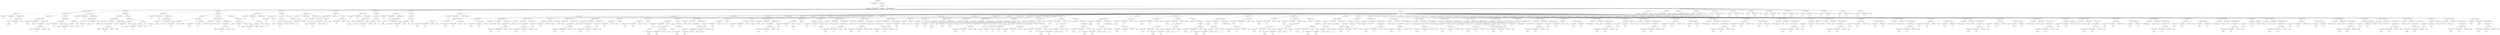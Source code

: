 /*
 * AST in dot format generated by phc -- the PHP compiler
 */

digraph AST {
node_0 [label="AST_php_script"];
node_1 [label="AST_interface_def_list"];
node_2 [label="AST_class_def_list"];
node_3 [label="AST_class_def"];
node_4 [label="AST_class_mod"];
node_5 [label="Token_class_name"];
node_6 [label="%MAIN%", shape=box]
node_5 -> node_6;
node_7 [label="NULL\n(Token_class_name)", shape=plaintext]
node_8 [label="Token_interface_name_list"];
node_9 [label="AST_member_list"];
node_10 [label="AST_method (78)"];
node_11 [label="AST_signature (82)"];
node_12 [label="AST_method_mod"];
node_13 [label="is_static", shape=plaintext]
node_12 -> node_13;
node_14 [label="Token_method_name"];
node_15 [label="f1", shape=box]
node_14 -> node_15;
node_16 [label="AST_formal_parameter_list"];
node_17 [label="AST_formal_parameter (78)"];
node_18 [label="AST_type (78)"];
node_19 [label="NULL\n(Token_class_name)", shape=plaintext]
node_18 -> node_19;
node_20 [label="Token_variable_name"];
node_21 [label="par", shape=box]
node_20 -> node_21;
node_22 [label="NULL\n(AST_expr)", shape=plaintext]
node_17 -> node_22;
node_17 -> node_20;
node_17 -> node_18;
node_16 -> node_17;
node_11 -> node_16;
node_11 -> node_14;
node_11 -> node_12;
node_23 [label="AST_statement_list"];
node_24 [label="AST_eval_expr (80)"];
node_25 [label="AST_method_invocation (80)"];
node_26 [label="Token_class_name"];
node_27 [label="%STDLIB%", shape=box]
node_26 -> node_27;
node_28 [label="Token_method_name"];
node_29 [label="var_dump", shape=box]
node_28 -> node_29;
node_30 [label="AST_actual_parameter_list"];
node_31 [label="AST_actual_parameter (80)"];
node_32 [label="AST_variable (80)"];
node_33 [label="NULL\n(AST_target)", shape=plaintext]
node_34 [label="Token_variable_name"];
node_35 [label="par", shape=box]
node_34 -> node_35;
node_36 [label="AST_expr_list"];
node_37 [label="NULL\n(AST_expr)", shape=plaintext]
node_32 -> node_37;
node_32 -> node_36;
node_32 -> node_34;
node_32 -> node_33;
node_31 -> node_32;
node_30 -> node_31;
node_25 -> node_30;
node_25 -> node_28;
node_25 -> node_26;
node_24 -> node_25;
node_38 [label="AST_eval_expr (81)"];
node_39 [label="AST_assignment (81)"];
node_40 [label="AST_variable (81)"];
node_41 [label="NULL\n(AST_target)", shape=plaintext]
node_42 [label="Token_variable_name"];
node_43 [label="par", shape=box]
node_42 -> node_43;
node_44 [label="AST_expr_list"];
node_45 [label="NULL\n(AST_expr)", shape=plaintext]
node_40 -> node_45;
node_40 -> node_44;
node_40 -> node_42;
node_40 -> node_41;
node_46 [label="AST_bin_op (81)"];
node_47 [label="AST_variable (81)"];
node_48 [label="NULL\n(AST_target)", shape=plaintext]
node_49 [label="Token_variable_name"];
node_50 [label="par", shape=box]
node_49 -> node_50;
node_51 [label="AST_expr_list"];
node_52 [label="NULL\n(AST_expr)", shape=plaintext]
node_47 -> node_52;
node_47 -> node_51;
node_47 -> node_49;
node_47 -> node_48;
node_53 [label="Token_op"];
node_54 [label="*", shape=box]
node_53 -> node_54;
node_55 [label="Token_int (81)"];
node_56 [label="2", shape=box]
node_55 -> node_56;
node_46 -> node_55;
node_46 -> node_53;
node_46 -> node_47;
node_39 -> node_46;
node_39 -> node_40;
node_38 -> node_39;
node_23 -> node_38;
node_23 -> node_24;
node_10 -> node_23;
node_10 -> node_11;
node_57 [label="AST_method (87)"];
node_58 [label="AST_signature (91)"];
node_59 [label="AST_method_mod"];
node_60 [label="is_static", shape=plaintext]
node_59 -> node_60;
node_61 [label="Token_method_name"];
node_62 [label="f2", shape=box]
node_61 -> node_62;
node_63 [label="AST_formal_parameter_list"];
node_64 [label="AST_formal_parameter (87)"];
node_65 [label="AST_type (87)"];
node_66 [label="NULL\n(Token_class_name)", shape=plaintext]
node_65 -> node_66;
node_67 [label="is_ref", shape=plaintext]
node_68 [label="Token_variable_name"];
node_69 [label="par", shape=box]
node_68 -> node_69;
node_70 [label="NULL\n(AST_expr)", shape=plaintext]
node_64 -> node_70;
node_64 -> node_68;
node_64 -> node_67;
node_64 -> node_65;
node_63 -> node_64;
node_58 -> node_63;
node_58 -> node_61;
node_58 -> node_59;
node_71 [label="AST_statement_list"];
node_72 [label="AST_eval_expr (89)"];
node_73 [label="AST_method_invocation (89)"];
node_74 [label="Token_class_name"];
node_75 [label="%STDLIB%", shape=box]
node_74 -> node_75;
node_76 [label="Token_method_name"];
node_77 [label="var_dump", shape=box]
node_76 -> node_77;
node_78 [label="AST_actual_parameter_list"];
node_79 [label="AST_actual_parameter (89)"];
node_80 [label="AST_variable (89)"];
node_81 [label="NULL\n(AST_target)", shape=plaintext]
node_82 [label="Token_variable_name"];
node_83 [label="par", shape=box]
node_82 -> node_83;
node_84 [label="AST_expr_list"];
node_85 [label="NULL\n(AST_expr)", shape=plaintext]
node_80 -> node_85;
node_80 -> node_84;
node_80 -> node_82;
node_80 -> node_81;
node_79 -> node_80;
node_78 -> node_79;
node_73 -> node_78;
node_73 -> node_76;
node_73 -> node_74;
node_72 -> node_73;
node_86 [label="AST_eval_expr (90)"];
node_87 [label="AST_assignment (90)"];
node_88 [label="AST_variable (90)"];
node_89 [label="NULL\n(AST_target)", shape=plaintext]
node_90 [label="Token_variable_name"];
node_91 [label="par", shape=box]
node_90 -> node_91;
node_92 [label="AST_expr_list"];
node_93 [label="NULL\n(AST_expr)", shape=plaintext]
node_88 -> node_93;
node_88 -> node_92;
node_88 -> node_90;
node_88 -> node_89;
node_94 [label="AST_bin_op (90)"];
node_95 [label="AST_variable (90)"];
node_96 [label="NULL\n(AST_target)", shape=plaintext]
node_97 [label="Token_variable_name"];
node_98 [label="par", shape=box]
node_97 -> node_98;
node_99 [label="AST_expr_list"];
node_100 [label="NULL\n(AST_expr)", shape=plaintext]
node_95 -> node_100;
node_95 -> node_99;
node_95 -> node_97;
node_95 -> node_96;
node_101 [label="Token_op"];
node_102 [label="*", shape=box]
node_101 -> node_102;
node_103 [label="Token_int (90)"];
node_104 [label="2", shape=box]
node_103 -> node_104;
node_94 -> node_103;
node_94 -> node_101;
node_94 -> node_95;
node_87 -> node_94;
node_87 -> node_88;
node_86 -> node_87;
node_71 -> node_86;
node_71 -> node_72;
node_57 -> node_71;
node_57 -> node_58;
node_105 [label="AST_method (96)"];
node_106 [label="AST_signature (101)"];
node_107 [label="AST_method_mod"];
node_108 [label="is_static", shape=plaintext]
node_107 -> node_108;
node_109 [label="Token_method_name"];
node_110 [label="f3", shape=box]
node_109 -> node_110;
node_111 [label="AST_formal_parameter_list"];
node_112 [label="AST_formal_parameter (96)"];
node_113 [label="AST_type (96)"];
node_114 [label="NULL\n(Token_class_name)", shape=plaintext]
node_113 -> node_114;
node_115 [label="is_ref", shape=plaintext]
node_116 [label="Token_variable_name"];
node_117 [label="par", shape=box]
node_116 -> node_117;
node_118 [label="NULL\n(AST_expr)", shape=plaintext]
node_112 -> node_118;
node_112 -> node_116;
node_112 -> node_115;
node_112 -> node_113;
node_111 -> node_112;
node_106 -> node_111;
node_106 -> node_109;
node_106 -> node_107;
node_119 [label="AST_statement_list"];
node_120 [label="AST_eval_expr (98)"];
node_121 [label="AST_assignment (98)"];
node_122 [label="AST_variable (98)"];
node_123 [label="NULL\n(AST_target)", shape=plaintext]
node_124 [label="Token_variable_name"];
node_125 [label="par", shape=box]
node_124 -> node_125;
node_126 [label="AST_expr_list"];
node_127 [label="NULL\n(AST_expr)", shape=plaintext]
node_122 -> node_127;
node_122 -> node_126;
node_122 -> node_124;
node_122 -> node_123;
node_128 [label="is_ref", shape=plaintext]
node_129 [label="AST_variable (98)"];
node_130 [label="Token_class_name (98)"];
node_131 [label="%MAIN%", shape=box]
node_130 -> node_131;
node_132 [label="Token_variable_name"];
node_133 [label="par", shape=box]
node_132 -> node_133;
node_134 [label="AST_expr_list"];
node_135 [label="NULL\n(AST_expr)", shape=plaintext]
node_129 -> node_135;
node_129 -> node_134;
node_129 -> node_132;
node_129 -> node_130;
node_121 -> node_129;
node_121 -> node_128;
node_121 -> node_122;
node_120 -> node_121;
node_136 [label="AST_eval_expr (99)"];
node_137 [label="AST_method_invocation (99)"];
node_138 [label="Token_class_name"];
node_139 [label="%STDLIB%", shape=box]
node_138 -> node_139;
node_140 [label="Token_method_name"];
node_141 [label="var_dump", shape=box]
node_140 -> node_141;
node_142 [label="AST_actual_parameter_list"];
node_143 [label="AST_actual_parameter (99)"];
node_144 [label="AST_variable (99)"];
node_145 [label="NULL\n(AST_target)", shape=plaintext]
node_146 [label="Token_variable_name"];
node_147 [label="par", shape=box]
node_146 -> node_147;
node_148 [label="AST_expr_list"];
node_149 [label="NULL\n(AST_expr)", shape=plaintext]
node_144 -> node_149;
node_144 -> node_148;
node_144 -> node_146;
node_144 -> node_145;
node_143 -> node_144;
node_142 -> node_143;
node_137 -> node_142;
node_137 -> node_140;
node_137 -> node_138;
node_136 -> node_137;
node_150 [label="AST_eval_expr (100)"];
node_151 [label="AST_assignment (100)"];
node_152 [label="AST_variable (100)"];
node_153 [label="NULL\n(AST_target)", shape=plaintext]
node_154 [label="Token_variable_name"];
node_155 [label="par", shape=box]
node_154 -> node_155;
node_156 [label="AST_expr_list"];
node_157 [label="NULL\n(AST_expr)", shape=plaintext]
node_152 -> node_157;
node_152 -> node_156;
node_152 -> node_154;
node_152 -> node_153;
node_158 [label="AST_bin_op (100)"];
node_159 [label="AST_variable (100)"];
node_160 [label="NULL\n(AST_target)", shape=plaintext]
node_161 [label="Token_variable_name"];
node_162 [label="par", shape=box]
node_161 -> node_162;
node_163 [label="AST_expr_list"];
node_164 [label="NULL\n(AST_expr)", shape=plaintext]
node_159 -> node_164;
node_159 -> node_163;
node_159 -> node_161;
node_159 -> node_160;
node_165 [label="Token_op"];
node_166 [label="*", shape=box]
node_165 -> node_166;
node_167 [label="Token_int (100)"];
node_168 [label="2", shape=box]
node_167 -> node_168;
node_158 -> node_167;
node_158 -> node_165;
node_158 -> node_159;
node_151 -> node_158;
node_151 -> node_152;
node_150 -> node_151;
node_119 -> node_150;
node_119 -> node_136;
node_119 -> node_120;
node_105 -> node_119;
node_105 -> node_106;
node_169 [label="AST_method (112)"];
node_170 [label="AST_signature (118)"];
node_171 [label="AST_method_mod"];
node_172 [label="is_static", shape=plaintext]
node_171 -> node_172;
node_173 [label="Token_method_name"];
node_174 [label="f4", shape=box]
node_173 -> node_174;
node_175 [label="AST_formal_parameter_list"];
node_170 -> node_175;
node_170 -> node_173;
node_170 -> node_171;
node_176 [label="AST_statement_list"];
node_177 [label="AST_static_declaration (114)"];
node_178 [label="Token_variable_name"];
node_179 [label="in_f4", shape=box]
node_178 -> node_179;
node_180 [label="Token_int (114)"];
node_181 [label="0", shape=box]
node_180 -> node_181;
node_177 -> node_180;
node_177 -> node_178;
node_182 [label="AST_eval_expr (116)"];
node_183 [label="AST_post_op (116)"];
node_184 [label="AST_variable (116)"];
node_185 [label="NULL\n(AST_target)", shape=plaintext]
node_186 [label="Token_variable_name"];
node_187 [label="in_f4", shape=box]
node_186 -> node_187;
node_188 [label="AST_expr_list"];
node_189 [label="NULL\n(AST_expr)", shape=plaintext]
node_184 -> node_189;
node_184 -> node_188;
node_184 -> node_186;
node_184 -> node_185;
node_190 [label="Token_op"];
node_191 [label="++", shape=box]
node_190 -> node_191;
node_183 -> node_190;
node_183 -> node_184;
node_182 -> node_183;
node_192 [label="AST_return (117)"];
node_193 [label="AST_variable (117)"];
node_194 [label="NULL\n(AST_target)", shape=plaintext]
node_195 [label="Token_variable_name"];
node_196 [label="in_f4", shape=box]
node_195 -> node_196;
node_197 [label="AST_expr_list"];
node_198 [label="NULL\n(AST_expr)", shape=plaintext]
node_193 -> node_198;
node_193 -> node_197;
node_193 -> node_195;
node_193 -> node_194;
node_192 -> node_193;
node_176 -> node_192;
node_176 -> node_182;
node_176 -> node_177;
node_169 -> node_176;
node_169 -> node_170;
node_199 [label="AST_method (138)"];
node_200 [label="AST_signature (144)"];
node_201 [label="AST_method_mod"];
node_202 [label="is_static", shape=plaintext]
node_201 -> node_202;
node_203 [label="is_ref", shape=plaintext]
node_204 [label="Token_method_name"];
node_205 [label="f5", shape=box]
node_204 -> node_205;
node_206 [label="AST_formal_parameter_list"];
node_200 -> node_206;
node_200 -> node_204;
node_200 -> node_203;
node_200 -> node_201;
node_207 [label="AST_statement_list"];
node_208 [label="AST_static_declaration (140)"];
node_209 [label="Token_variable_name"];
node_210 [label="in_f5", shape=box]
node_209 -> node_210;
node_211 [label="Token_int (140)"];
node_212 [label="0", shape=box]
node_211 -> node_212;
node_208 -> node_211;
node_208 -> node_209;
node_213 [label="AST_eval_expr (142)"];
node_214 [label="AST_post_op (142)"];
node_215 [label="AST_variable (142)"];
node_216 [label="NULL\n(AST_target)", shape=plaintext]
node_217 [label="Token_variable_name"];
node_218 [label="in_f5", shape=box]
node_217 -> node_218;
node_219 [label="AST_expr_list"];
node_220 [label="NULL\n(AST_expr)", shape=plaintext]
node_215 -> node_220;
node_215 -> node_219;
node_215 -> node_217;
node_215 -> node_216;
node_221 [label="Token_op"];
node_222 [label="++", shape=box]
node_221 -> node_222;
node_214 -> node_221;
node_214 -> node_215;
node_213 -> node_214;
node_223 [label="AST_return (143)"];
node_224 [label="AST_variable (143)"];
node_225 [label="NULL\n(AST_target)", shape=plaintext]
node_226 [label="Token_variable_name"];
node_227 [label="in_f5", shape=box]
node_226 -> node_227;
node_228 [label="AST_expr_list"];
node_229 [label="NULL\n(AST_expr)", shape=plaintext]
node_224 -> node_229;
node_224 -> node_228;
node_224 -> node_226;
node_224 -> node_225;
node_223 -> node_224;
node_207 -> node_223;
node_207 -> node_213;
node_207 -> node_208;
node_199 -> node_207;
node_199 -> node_200;
node_230 [label="AST_method (175)"];
node_231 [label="AST_signature (178)"];
node_232 [label="AST_method_mod"];
node_233 [label="is_static", shape=plaintext]
node_232 -> node_233;
node_234 [label="Token_method_name"];
node_235 [label="h1", shape=box]
node_234 -> node_235;
node_236 [label="AST_formal_parameter_list"];
node_237 [label="AST_formal_parameter (175)"];
node_238 [label="AST_type (175)"];
node_239 [label="NULL\n(Token_class_name)", shape=plaintext]
node_238 -> node_239;
node_240 [label="Token_variable_name"];
node_241 [label="in_h1", shape=box]
node_240 -> node_241;
node_242 [label="NULL\n(AST_expr)", shape=plaintext]
node_237 -> node_242;
node_237 -> node_240;
node_237 -> node_238;
node_236 -> node_237;
node_231 -> node_236;
node_231 -> node_234;
node_231 -> node_232;
node_243 [label="AST_statement_list"];
node_244 [label="AST_eval_expr (177)"];
node_245 [label="AST_post_op (177)"];
node_246 [label="AST_variable (177)"];
node_247 [label="NULL\n(AST_target)", shape=plaintext]
node_248 [label="Token_variable_name"];
node_249 [label="in_h1", shape=box]
node_248 -> node_249;
node_250 [label="AST_expr_list"];
node_251 [label="NULL\n(AST_expr)", shape=plaintext]
node_246 -> node_251;
node_246 -> node_250;
node_246 -> node_248;
node_246 -> node_247;
node_252 [label="Token_op"];
node_253 [label="++", shape=box]
node_252 -> node_253;
node_245 -> node_252;
node_245 -> node_246;
node_244 -> node_245;
node_243 -> node_244;
node_230 -> node_243;
node_230 -> node_231;
node_254 [label="AST_method (184)"];
node_255 [label="AST_signature (187)"];
node_256 [label="AST_method_mod"];
node_257 [label="is_static", shape=plaintext]
node_256 -> node_257;
node_258 [label="Token_method_name"];
node_259 [label="h2", shape=box]
node_258 -> node_259;
node_260 [label="AST_formal_parameter_list"];
node_261 [label="AST_formal_parameter (184)"];
node_262 [label="AST_type (184)"];
node_263 [label="NULL\n(Token_class_name)", shape=plaintext]
node_262 -> node_263;
node_264 [label="is_ref", shape=plaintext]
node_265 [label="Token_variable_name"];
node_266 [label="in_h2", shape=box]
node_265 -> node_266;
node_267 [label="NULL\n(AST_expr)", shape=plaintext]
node_261 -> node_267;
node_261 -> node_265;
node_261 -> node_264;
node_261 -> node_262;
node_260 -> node_261;
node_255 -> node_260;
node_255 -> node_258;
node_255 -> node_256;
node_268 [label="AST_statement_list"];
node_269 [label="AST_eval_expr (186)"];
node_270 [label="AST_post_op (186)"];
node_271 [label="AST_variable (186)"];
node_272 [label="NULL\n(AST_target)", shape=plaintext]
node_273 [label="Token_variable_name"];
node_274 [label="in_h2", shape=box]
node_273 -> node_274;
node_275 [label="AST_expr_list"];
node_276 [label="NULL\n(AST_expr)", shape=plaintext]
node_271 -> node_276;
node_271 -> node_275;
node_271 -> node_273;
node_271 -> node_272;
node_277 [label="Token_op"];
node_278 [label="++", shape=box]
node_277 -> node_278;
node_270 -> node_277;
node_270 -> node_271;
node_269 -> node_270;
node_268 -> node_269;
node_254 -> node_268;
node_254 -> node_255;
node_279 [label="AST_method (192)"];
node_280 [label="AST_signature (192)"];
node_281 [label="AST_method_mod"];
node_282 [label="is_static", shape=plaintext]
node_281 -> node_282;
node_283 [label="Token_method_name"];
node_284 [label="%run%", shape=box]
node_283 -> node_284;
node_285 [label="AST_formal_parameter_list"];
node_280 -> node_285;
node_280 -> node_283;
node_280 -> node_281;
node_286 [label="AST_statement_list"];
node_287 [label="AST_eval_expr (12)"];
node_288 [label="AST_assignment (12)"];
node_289 [label="AST_variable (12)"];
node_290 [label="Token_class_name"];
node_291 [label="%MAIN%", shape=box]
node_290 -> node_291;
node_292 [label="Token_variable_name"];
node_293 [label="base", shape=box]
node_292 -> node_293;
node_294 [label="AST_expr_list"];
node_295 [label="NULL\n(AST_expr)", shape=plaintext]
node_289 -> node_295;
node_289 -> node_294;
node_289 -> node_292;
node_289 -> node_290;
node_296 [label="Token_int (12)"];
node_297 [label="1", shape=box]
node_296 -> node_297;
node_288 -> node_296;
node_288 -> node_289;
node_287 -> node_288;
node_298 [label="AST_eval_expr (13)"];
node_299 [label="AST_assignment (13)"];
node_300 [label="AST_variable (13)"];
node_301 [label="Token_class_name"];
node_302 [label="%MAIN%", shape=box]
node_301 -> node_302;
node_303 [label="Token_variable_name"];
node_304 [label="ref", shape=box]
node_303 -> node_304;
node_305 [label="AST_expr_list"];
node_306 [label="NULL\n(AST_expr)", shape=plaintext]
node_300 -> node_306;
node_300 -> node_305;
node_300 -> node_303;
node_300 -> node_301;
node_307 [label="is_ref", shape=plaintext]
node_308 [label="AST_variable (13)"];
node_309 [label="Token_class_name"];
node_310 [label="%MAIN%", shape=box]
node_309 -> node_310;
node_311 [label="Token_variable_name"];
node_312 [label="base", shape=box]
node_311 -> node_312;
node_313 [label="AST_expr_list"];
node_314 [label="NULL\n(AST_expr)", shape=plaintext]
node_308 -> node_314;
node_308 -> node_313;
node_308 -> node_311;
node_308 -> node_309;
node_299 -> node_308;
node_299 -> node_307;
node_299 -> node_300;
node_298 -> node_299;
node_315 [label="AST_eval_expr (15)"];
node_316 [label="AST_method_invocation (15)"];
node_317 [label="Token_class_name"];
node_318 [label="%STDLIB%", shape=box]
node_317 -> node_318;
node_319 [label="Token_method_name"];
node_320 [label="var_dump", shape=box]
node_319 -> node_320;
node_321 [label="AST_actual_parameter_list"];
node_322 [label="AST_actual_parameter (15)"];
node_323 [label="AST_variable (15)"];
node_324 [label="Token_class_name"];
node_325 [label="%MAIN%", shape=box]
node_324 -> node_325;
node_326 [label="Token_variable_name"];
node_327 [label="base", shape=box]
node_326 -> node_327;
node_328 [label="AST_expr_list"];
node_329 [label="NULL\n(AST_expr)", shape=plaintext]
node_323 -> node_329;
node_323 -> node_328;
node_323 -> node_326;
node_323 -> node_324;
node_322 -> node_323;
node_321 -> node_322;
node_316 -> node_321;
node_316 -> node_319;
node_316 -> node_317;
node_315 -> node_316;
node_330 [label="AST_eval_expr (16)"];
node_331 [label="AST_method_invocation (16)"];
node_332 [label="Token_class_name"];
node_333 [label="%STDLIB%", shape=box]
node_332 -> node_333;
node_334 [label="Token_method_name"];
node_335 [label="var_dump", shape=box]
node_334 -> node_335;
node_336 [label="AST_actual_parameter_list"];
node_337 [label="AST_actual_parameter (16)"];
node_338 [label="AST_variable (16)"];
node_339 [label="Token_class_name"];
node_340 [label="%MAIN%", shape=box]
node_339 -> node_340;
node_341 [label="Token_variable_name"];
node_342 [label="ref", shape=box]
node_341 -> node_342;
node_343 [label="AST_expr_list"];
node_344 [label="NULL\n(AST_expr)", shape=plaintext]
node_338 -> node_344;
node_338 -> node_343;
node_338 -> node_341;
node_338 -> node_339;
node_337 -> node_338;
node_336 -> node_337;
node_331 -> node_336;
node_331 -> node_334;
node_331 -> node_332;
node_330 -> node_331;
node_345 [label="AST_eval_expr (18)"];
node_346 [label="AST_assignment (18)"];
node_347 [label="AST_variable (18)"];
node_348 [label="Token_class_name"];
node_349 [label="%MAIN%", shape=box]
node_348 -> node_349;
node_350 [label="Token_variable_name"];
node_351 [label="ref", shape=box]
node_350 -> node_351;
node_352 [label="AST_expr_list"];
node_353 [label="NULL\n(AST_expr)", shape=plaintext]
node_347 -> node_353;
node_347 -> node_352;
node_347 -> node_350;
node_347 -> node_348;
node_354 [label="Token_int (18)"];
node_355 [label="2", shape=box]
node_354 -> node_355;
node_346 -> node_354;
node_346 -> node_347;
node_345 -> node_346;
node_356 [label="AST_eval_expr (20)"];
node_357 [label="AST_method_invocation (20)"];
node_358 [label="Token_class_name"];
node_359 [label="%STDLIB%", shape=box]
node_358 -> node_359;
node_360 [label="Token_method_name"];
node_361 [label="var_dump", shape=box]
node_360 -> node_361;
node_362 [label="AST_actual_parameter_list"];
node_363 [label="AST_actual_parameter (20)"];
node_364 [label="AST_variable (20)"];
node_365 [label="Token_class_name"];
node_366 [label="%MAIN%", shape=box]
node_365 -> node_366;
node_367 [label="Token_variable_name"];
node_368 [label="base", shape=box]
node_367 -> node_368;
node_369 [label="AST_expr_list"];
node_370 [label="NULL\n(AST_expr)", shape=plaintext]
node_364 -> node_370;
node_364 -> node_369;
node_364 -> node_367;
node_364 -> node_365;
node_363 -> node_364;
node_362 -> node_363;
node_357 -> node_362;
node_357 -> node_360;
node_357 -> node_358;
node_356 -> node_357;
node_371 [label="AST_eval_expr (21)"];
node_372 [label="AST_method_invocation (21)"];
node_373 [label="Token_class_name"];
node_374 [label="%STDLIB%", shape=box]
node_373 -> node_374;
node_375 [label="Token_method_name"];
node_376 [label="var_dump", shape=box]
node_375 -> node_376;
node_377 [label="AST_actual_parameter_list"];
node_378 [label="AST_actual_parameter (21)"];
node_379 [label="AST_variable (21)"];
node_380 [label="Token_class_name"];
node_381 [label="%MAIN%", shape=box]
node_380 -> node_381;
node_382 [label="Token_variable_name"];
node_383 [label="ref", shape=box]
node_382 -> node_383;
node_384 [label="AST_expr_list"];
node_385 [label="NULL\n(AST_expr)", shape=plaintext]
node_379 -> node_385;
node_379 -> node_384;
node_379 -> node_382;
node_379 -> node_380;
node_378 -> node_379;
node_377 -> node_378;
node_372 -> node_377;
node_372 -> node_375;
node_372 -> node_373;
node_371 -> node_372;
node_386 [label="AST_eval_expr (27)"];
node_387 [label="AST_assignment (27)"];
node_388 [label="AST_variable (27)"];
node_389 [label="Token_class_name"];
node_390 [label="%MAIN%", shape=box]
node_389 -> node_390;
node_391 [label="Token_variable_name"];
node_392 [label="base_1", shape=box]
node_391 -> node_392;
node_393 [label="AST_expr_list"];
node_394 [label="NULL\n(AST_expr)", shape=plaintext]
node_388 -> node_394;
node_388 -> node_393;
node_388 -> node_391;
node_388 -> node_389;
node_395 [label="Token_int (27)"];
node_396 [label="3", shape=box]
node_395 -> node_396;
node_387 -> node_395;
node_387 -> node_388;
node_386 -> node_387;
node_397 [label="AST_eval_expr (28)"];
node_398 [label="AST_assignment (28)"];
node_399 [label="AST_variable (28)"];
node_400 [label="Token_class_name"];
node_401 [label="%MAIN%", shape=box]
node_400 -> node_401;
node_402 [label="Token_variable_name"];
node_403 [label="base_2", shape=box]
node_402 -> node_403;
node_404 [label="AST_expr_list"];
node_405 [label="NULL\n(AST_expr)", shape=plaintext]
node_399 -> node_405;
node_399 -> node_404;
node_399 -> node_402;
node_399 -> node_400;
node_406 [label="Token_int (28)"];
node_407 [label="4", shape=box]
node_406 -> node_407;
node_398 -> node_406;
node_398 -> node_399;
node_397 -> node_398;
node_408 [label="AST_eval_expr (30)"];
node_409 [label="AST_assignment (30)"];
node_410 [label="AST_variable (30)"];
node_411 [label="Token_class_name"];
node_412 [label="%MAIN%", shape=box]
node_411 -> node_412;
node_413 [label="Token_variable_name"];
node_414 [label="ref", shape=box]
node_413 -> node_414;
node_415 [label="AST_expr_list"];
node_416 [label="NULL\n(AST_expr)", shape=plaintext]
node_410 -> node_416;
node_410 -> node_415;
node_410 -> node_413;
node_410 -> node_411;
node_417 [label="AST_array (30)"];
node_418 [label="AST_array_elem_list"];
node_419 [label="AST_array_elem (30)"];
node_420 [label="Token_int (30)"];
node_421 [label="1", shape=box]
node_420 -> node_421;
node_422 [label="is_ref", shape=plaintext]
node_423 [label="AST_variable (30)"];
node_424 [label="Token_class_name"];
node_425 [label="%MAIN%", shape=box]
node_424 -> node_425;
node_426 [label="Token_variable_name"];
node_427 [label="base_1", shape=box]
node_426 -> node_427;
node_428 [label="AST_expr_list"];
node_429 [label="NULL\n(AST_expr)", shape=plaintext]
node_423 -> node_429;
node_423 -> node_428;
node_423 -> node_426;
node_423 -> node_424;
node_419 -> node_423;
node_419 -> node_422;
node_419 -> node_420;
node_430 [label="AST_array_elem (30)"];
node_431 [label="Token_int (30)"];
node_432 [label="2", shape=box]
node_431 -> node_432;
node_433 [label="is_ref", shape=plaintext]
node_434 [label="AST_variable (30)"];
node_435 [label="Token_class_name"];
node_436 [label="%MAIN%", shape=box]
node_435 -> node_436;
node_437 [label="Token_variable_name"];
node_438 [label="base_2", shape=box]
node_437 -> node_438;
node_439 [label="AST_expr_list"];
node_440 [label="NULL\n(AST_expr)", shape=plaintext]
node_434 -> node_440;
node_434 -> node_439;
node_434 -> node_437;
node_434 -> node_435;
node_430 -> node_434;
node_430 -> node_433;
node_430 -> node_431;
node_418 -> node_430;
node_418 -> node_419;
node_417 -> node_418;
node_409 -> node_417;
node_409 -> node_410;
node_408 -> node_409;
node_441 [label="AST_eval_expr (32)"];
node_442 [label="AST_method_invocation (32)"];
node_443 [label="Token_class_name"];
node_444 [label="%STDLIB%", shape=box]
node_443 -> node_444;
node_445 [label="Token_method_name"];
node_446 [label="var_dump", shape=box]
node_445 -> node_446;
node_447 [label="AST_actual_parameter_list"];
node_448 [label="AST_actual_parameter (32)"];
node_449 [label="AST_variable (32)"];
node_450 [label="Token_class_name"];
node_451 [label="%MAIN%", shape=box]
node_450 -> node_451;
node_452 [label="Token_variable_name"];
node_453 [label="ref", shape=box]
node_452 -> node_453;
node_454 [label="AST_expr_list"];
node_455 [label="NULL\n(AST_expr)", shape=plaintext]
node_449 -> node_455;
node_449 -> node_454;
node_449 -> node_452;
node_449 -> node_450;
node_448 -> node_449;
node_447 -> node_448;
node_442 -> node_447;
node_442 -> node_445;
node_442 -> node_443;
node_441 -> node_442;
node_456 [label="AST_eval_expr (34)"];
node_457 [label="AST_assignment (34)"];
node_458 [label="AST_variable (34)"];
node_459 [label="Token_class_name"];
node_460 [label="%MAIN%", shape=box]
node_459 -> node_460;
node_461 [label="Token_variable_name"];
node_462 [label="base_1", shape=box]
node_461 -> node_462;
node_463 [label="AST_expr_list"];
node_464 [label="NULL\n(AST_expr)", shape=plaintext]
node_458 -> node_464;
node_458 -> node_463;
node_458 -> node_461;
node_458 -> node_459;
node_465 [label="Token_int (34)"];
node_466 [label="5", shape=box]
node_465 -> node_466;
node_457 -> node_465;
node_457 -> node_458;
node_456 -> node_457;
node_467 [label="AST_eval_expr (35)"];
node_468 [label="AST_assignment (35)"];
node_469 [label="AST_variable (35)"];
node_470 [label="Token_class_name"];
node_471 [label="%MAIN%", shape=box]
node_470 -> node_471;
node_472 [label="Token_variable_name"];
node_473 [label="base_2", shape=box]
node_472 -> node_473;
node_474 [label="AST_expr_list"];
node_475 [label="NULL\n(AST_expr)", shape=plaintext]
node_469 -> node_475;
node_469 -> node_474;
node_469 -> node_472;
node_469 -> node_470;
node_476 [label="Token_int (35)"];
node_477 [label="6", shape=box]
node_476 -> node_477;
node_468 -> node_476;
node_468 -> node_469;
node_467 -> node_468;
node_478 [label="AST_eval_expr (37)"];
node_479 [label="AST_method_invocation (37)"];
node_480 [label="Token_class_name"];
node_481 [label="%STDLIB%", shape=box]
node_480 -> node_481;
node_482 [label="Token_method_name"];
node_483 [label="var_dump", shape=box]
node_482 -> node_483;
node_484 [label="AST_actual_parameter_list"];
node_485 [label="AST_actual_parameter (37)"];
node_486 [label="AST_variable (37)"];
node_487 [label="Token_class_name"];
node_488 [label="%MAIN%", shape=box]
node_487 -> node_488;
node_489 [label="Token_variable_name"];
node_490 [label="ref", shape=box]
node_489 -> node_490;
node_491 [label="AST_expr_list"];
node_492 [label="NULL\n(AST_expr)", shape=plaintext]
node_486 -> node_492;
node_486 -> node_491;
node_486 -> node_489;
node_486 -> node_487;
node_485 -> node_486;
node_484 -> node_485;
node_479 -> node_484;
node_479 -> node_482;
node_479 -> node_480;
node_478 -> node_479;
node_493 [label="AST_eval_expr (39)"];
node_494 [label="AST_assignment (39)"];
node_495 [label="AST_variable (39)"];
node_496 [label="Token_class_name"];
node_497 [label="%MAIN%", shape=box]
node_496 -> node_497;
node_498 [label="Token_variable_name"];
node_499 [label="ref", shape=box]
node_498 -> node_499;
node_500 [label="AST_expr_list"];
node_501 [label="Token_int (39)"];
node_502 [label="1", shape=box]
node_501 -> node_502;
node_500 -> node_501;
node_503 [label="NULL\n(AST_expr)", shape=plaintext]
node_495 -> node_503;
node_495 -> node_500;
node_495 -> node_498;
node_495 -> node_496;
node_504 [label="Token_int (39)"];
node_505 [label="7", shape=box]
node_504 -> node_505;
node_494 -> node_504;
node_494 -> node_495;
node_493 -> node_494;
node_506 [label="AST_eval_expr (40)"];
node_507 [label="AST_assignment (40)"];
node_508 [label="AST_variable (40)"];
node_509 [label="Token_class_name"];
node_510 [label="%MAIN%", shape=box]
node_509 -> node_510;
node_511 [label="Token_variable_name"];
node_512 [label="ref", shape=box]
node_511 -> node_512;
node_513 [label="AST_expr_list"];
node_514 [label="Token_int (40)"];
node_515 [label="2", shape=box]
node_514 -> node_515;
node_513 -> node_514;
node_516 [label="NULL\n(AST_expr)", shape=plaintext]
node_508 -> node_516;
node_508 -> node_513;
node_508 -> node_511;
node_508 -> node_509;
node_517 [label="Token_int (40)"];
node_518 [label="8", shape=box]
node_517 -> node_518;
node_507 -> node_517;
node_507 -> node_508;
node_506 -> node_507;
node_519 [label="AST_eval_expr (42)"];
node_520 [label="AST_method_invocation (42)"];
node_521 [label="Token_class_name"];
node_522 [label="%STDLIB%", shape=box]
node_521 -> node_522;
node_523 [label="Token_method_name"];
node_524 [label="var_dump", shape=box]
node_523 -> node_524;
node_525 [label="AST_actual_parameter_list"];
node_526 [label="AST_actual_parameter (42)"];
node_527 [label="AST_variable (42)"];
node_528 [label="Token_class_name"];
node_529 [label="%MAIN%", shape=box]
node_528 -> node_529;
node_530 [label="Token_variable_name"];
node_531 [label="ref", shape=box]
node_530 -> node_531;
node_532 [label="AST_expr_list"];
node_533 [label="NULL\n(AST_expr)", shape=plaintext]
node_527 -> node_533;
node_527 -> node_532;
node_527 -> node_530;
node_527 -> node_528;
node_526 -> node_527;
node_525 -> node_526;
node_520 -> node_525;
node_520 -> node_523;
node_520 -> node_521;
node_519 -> node_520;
node_534 [label="AST_eval_expr (43)"];
node_535 [label="AST_method_invocation (43)"];
node_536 [label="Token_class_name"];
node_537 [label="%STDLIB%", shape=box]
node_536 -> node_537;
node_538 [label="Token_method_name"];
node_539 [label="var_dump", shape=box]
node_538 -> node_539;
node_540 [label="AST_actual_parameter_list"];
node_541 [label="AST_actual_parameter (43)"];
node_542 [label="AST_variable (43)"];
node_543 [label="Token_class_name"];
node_544 [label="%MAIN%", shape=box]
node_543 -> node_544;
node_545 [label="Token_variable_name"];
node_546 [label="base_1", shape=box]
node_545 -> node_546;
node_547 [label="AST_expr_list"];
node_548 [label="NULL\n(AST_expr)", shape=plaintext]
node_542 -> node_548;
node_542 -> node_547;
node_542 -> node_545;
node_542 -> node_543;
node_541 -> node_542;
node_540 -> node_541;
node_535 -> node_540;
node_535 -> node_538;
node_535 -> node_536;
node_534 -> node_535;
node_549 [label="AST_eval_expr (44)"];
node_550 [label="AST_method_invocation (44)"];
node_551 [label="Token_class_name"];
node_552 [label="%STDLIB%", shape=box]
node_551 -> node_552;
node_553 [label="Token_method_name"];
node_554 [label="var_dump", shape=box]
node_553 -> node_554;
node_555 [label="AST_actual_parameter_list"];
node_556 [label="AST_actual_parameter (44)"];
node_557 [label="AST_variable (44)"];
node_558 [label="Token_class_name"];
node_559 [label="%MAIN%", shape=box]
node_558 -> node_559;
node_560 [label="Token_variable_name"];
node_561 [label="base_2", shape=box]
node_560 -> node_561;
node_562 [label="AST_expr_list"];
node_563 [label="NULL\n(AST_expr)", shape=plaintext]
node_557 -> node_563;
node_557 -> node_562;
node_557 -> node_560;
node_557 -> node_558;
node_556 -> node_557;
node_555 -> node_556;
node_550 -> node_555;
node_550 -> node_553;
node_550 -> node_551;
node_549 -> node_550;
node_564 [label="AST_eval_expr (46)"];
node_565 [label="AST_assignment (46)"];
node_566 [label="AST_variable (46)"];
node_567 [label="Token_class_name"];
node_568 [label="%MAIN%", shape=box]
node_567 -> node_568;
node_569 [label="Token_variable_name"];
node_570 [label="base_3", shape=box]
node_569 -> node_570;
node_571 [label="AST_expr_list"];
node_572 [label="NULL\n(AST_expr)", shape=plaintext]
node_566 -> node_572;
node_566 -> node_571;
node_566 -> node_569;
node_566 -> node_567;
node_573 [label="Token_int (46)"];
node_574 [label="9", shape=box]
node_573 -> node_574;
node_565 -> node_573;
node_565 -> node_566;
node_564 -> node_565;
node_575 [label="AST_eval_expr (47)"];
node_576 [label="AST_assignment (47)"];
node_577 [label="AST_variable (47)"];
node_578 [label="Token_class_name"];
node_579 [label="%MAIN%", shape=box]
node_578 -> node_579;
node_580 [label="Token_variable_name"];
node_581 [label="ref", shape=box]
node_580 -> node_581;
node_582 [label="AST_expr_list"];
node_583 [label="Token_int (47)"];
node_584 [label="2", shape=box]
node_583 -> node_584;
node_582 -> node_583;
node_585 [label="NULL\n(AST_expr)", shape=plaintext]
node_577 -> node_585;
node_577 -> node_582;
node_577 -> node_580;
node_577 -> node_578;
node_586 [label="is_ref", shape=plaintext]
node_587 [label="AST_variable (47)"];
node_588 [label="Token_class_name"];
node_589 [label="%MAIN%", shape=box]
node_588 -> node_589;
node_590 [label="Token_variable_name"];
node_591 [label="base_3", shape=box]
node_590 -> node_591;
node_592 [label="AST_expr_list"];
node_593 [label="NULL\n(AST_expr)", shape=plaintext]
node_587 -> node_593;
node_587 -> node_592;
node_587 -> node_590;
node_587 -> node_588;
node_576 -> node_587;
node_576 -> node_586;
node_576 -> node_577;
node_575 -> node_576;
node_594 [label="AST_eval_expr (49)"];
node_595 [label="AST_method_invocation (49)"];
node_596 [label="Token_class_name"];
node_597 [label="%STDLIB%", shape=box]
node_596 -> node_597;
node_598 [label="Token_method_name"];
node_599 [label="var_dump", shape=box]
node_598 -> node_599;
node_600 [label="AST_actual_parameter_list"];
node_601 [label="AST_actual_parameter (49)"];
node_602 [label="AST_variable (49)"];
node_603 [label="Token_class_name"];
node_604 [label="%MAIN%", shape=box]
node_603 -> node_604;
node_605 [label="Token_variable_name"];
node_606 [label="ref", shape=box]
node_605 -> node_606;
node_607 [label="AST_expr_list"];
node_608 [label="NULL\n(AST_expr)", shape=plaintext]
node_602 -> node_608;
node_602 -> node_607;
node_602 -> node_605;
node_602 -> node_603;
node_601 -> node_602;
node_600 -> node_601;
node_595 -> node_600;
node_595 -> node_598;
node_595 -> node_596;
node_594 -> node_595;
node_609 [label="AST_eval_expr (58)"];
node_610 [label="AST_assignment (58)"];
node_611 [label="AST_variable (58)"];
node_612 [label="Token_class_name"];
node_613 [label="%MAIN%", shape=box]
node_612 -> node_613;
node_614 [label="Token_variable_name"];
node_615 [label="arr", shape=box]
node_614 -> node_615;
node_616 [label="AST_expr_list"];
node_617 [label="NULL\n(AST_expr)", shape=plaintext]
node_611 -> node_617;
node_611 -> node_616;
node_611 -> node_614;
node_611 -> node_612;
node_618 [label="AST_array (58)"];
node_619 [label="AST_array_elem_list"];
node_620 [label="AST_array_elem (58)"];
node_621 [label="Token_int (58)"];
node_622 [label="1", shape=box]
node_621 -> node_622;
node_623 [label="Token_int (58)"];
node_624 [label="11", shape=box]
node_623 -> node_624;
node_620 -> node_623;
node_620 -> node_621;
node_625 [label="AST_array_elem (58)"];
node_626 [label="Token_int (58)"];
node_627 [label="2", shape=box]
node_626 -> node_627;
node_628 [label="Token_int (58)"];
node_629 [label="12", shape=box]
node_628 -> node_629;
node_625 -> node_628;
node_625 -> node_626;
node_619 -> node_625;
node_619 -> node_620;
node_618 -> node_619;
node_610 -> node_618;
node_610 -> node_611;
node_609 -> node_610;
node_630 [label="AST_eval_expr (59)"];
node_631 [label="AST_method_invocation (59)"];
node_632 [label="Token_class_name"];
node_633 [label="%STDLIB%", shape=box]
node_632 -> node_633;
node_634 [label="Token_method_name"];
node_635 [label="var_dump", shape=box]
node_634 -> node_635;
node_636 [label="AST_actual_parameter_list"];
node_637 [label="AST_actual_parameter (59)"];
node_638 [label="AST_variable (59)"];
node_639 [label="Token_class_name"];
node_640 [label="%MAIN%", shape=box]
node_639 -> node_640;
node_641 [label="Token_variable_name"];
node_642 [label="arr", shape=box]
node_641 -> node_642;
node_643 [label="AST_expr_list"];
node_644 [label="NULL\n(AST_expr)", shape=plaintext]
node_638 -> node_644;
node_638 -> node_643;
node_638 -> node_641;
node_638 -> node_639;
node_637 -> node_638;
node_636 -> node_637;
node_631 -> node_636;
node_631 -> node_634;
node_631 -> node_632;
node_630 -> node_631;
node_645 [label="AST_foreach (61)"];
node_646 [label="AST_variable (61)"];
node_647 [label="Token_class_name"];
node_648 [label="%MAIN%", shape=box]
node_647 -> node_648;
node_649 [label="Token_variable_name"];
node_650 [label="arr", shape=box]
node_649 -> node_650;
node_651 [label="AST_expr_list"];
node_652 [label="NULL\n(AST_expr)", shape=plaintext]
node_646 -> node_652;
node_646 -> node_651;
node_646 -> node_649;
node_646 -> node_647;
node_653 [label="AST_variable (61)"];
node_654 [label="Token_class_name"];
node_655 [label="%MAIN%", shape=box]
node_654 -> node_655;
node_656 [label="Token_variable_name"];
node_657 [label="key", shape=box]
node_656 -> node_657;
node_658 [label="AST_expr_list"];
node_659 [label="NULL\n(AST_expr)", shape=plaintext]
node_653 -> node_659;
node_653 -> node_658;
node_653 -> node_656;
node_653 -> node_654;
node_660 [label="AST_variable (61)"];
node_661 [label="Token_class_name"];
node_662 [label="%MAIN%", shape=box]
node_661 -> node_662;
node_663 [label="Token_variable_name"];
node_664 [label="val", shape=box]
node_663 -> node_664;
node_665 [label="AST_expr_list"];
node_666 [label="NULL\n(AST_expr)", shape=plaintext]
node_660 -> node_666;
node_660 -> node_665;
node_660 -> node_663;
node_660 -> node_661;
node_667 [label="AST_statement_list"];
node_668 [label="AST_eval_expr (61)"];
node_669 [label="AST_assignment (61)"];
node_670 [label="AST_variable (61)"];
node_671 [label="Token_class_name"];
node_672 [label="%MAIN%", shape=box]
node_671 -> node_672;
node_673 [label="Token_variable_name"];
node_674 [label="key", shape=box]
node_673 -> node_674;
node_675 [label="AST_expr_list"];
node_676 [label="NULL\n(AST_expr)", shape=plaintext]
node_670 -> node_676;
node_670 -> node_675;
node_670 -> node_673;
node_670 -> node_671;
node_677 [label="AST_bin_op (61)"];
node_678 [label="AST_variable (61)"];
node_679 [label="Token_class_name"];
node_680 [label="%MAIN%", shape=box]
node_679 -> node_680;
node_681 [label="Token_variable_name"];
node_682 [label="key", shape=box]
node_681 -> node_682;
node_683 [label="AST_expr_list"];
node_684 [label="NULL\n(AST_expr)", shape=plaintext]
node_678 -> node_684;
node_678 -> node_683;
node_678 -> node_681;
node_678 -> node_679;
node_685 [label="Token_op"];
node_686 [label="+", shape=box]
node_685 -> node_686;
node_687 [label="Token_int (61)"];
node_688 [label="10", shape=box]
node_687 -> node_688;
node_677 -> node_687;
node_677 -> node_685;
node_677 -> node_678;
node_669 -> node_677;
node_669 -> node_670;
node_668 -> node_669;
node_689 [label="AST_eval_expr (61)"];
node_690 [label="AST_assignment (61)"];
node_691 [label="AST_variable (61)"];
node_692 [label="Token_class_name"];
node_693 [label="%MAIN%", shape=box]
node_692 -> node_693;
node_694 [label="Token_variable_name"];
node_695 [label="val", shape=box]
node_694 -> node_695;
node_696 [label="AST_expr_list"];
node_697 [label="NULL\n(AST_expr)", shape=plaintext]
node_691 -> node_697;
node_691 -> node_696;
node_691 -> node_694;
node_691 -> node_692;
node_698 [label="AST_bin_op (61)"];
node_699 [label="AST_variable (61)"];
node_700 [label="Token_class_name"];
node_701 [label="%MAIN%", shape=box]
node_700 -> node_701;
node_702 [label="Token_variable_name"];
node_703 [label="val", shape=box]
node_702 -> node_703;
node_704 [label="AST_expr_list"];
node_705 [label="NULL\n(AST_expr)", shape=plaintext]
node_699 -> node_705;
node_699 -> node_704;
node_699 -> node_702;
node_699 -> node_700;
node_706 [label="Token_op"];
node_707 [label="*", shape=box]
node_706 -> node_707;
node_708 [label="Token_int (61)"];
node_709 [label="2", shape=box]
node_708 -> node_709;
node_698 -> node_708;
node_698 -> node_706;
node_698 -> node_699;
node_690 -> node_698;
node_690 -> node_691;
node_689 -> node_690;
node_667 -> node_689;
node_667 -> node_668;
node_645 -> node_667;
node_645 -> node_660;
node_645 -> node_653;
node_645 -> node_646;
node_710 [label="AST_eval_expr (62)"];
node_711 [label="AST_method_invocation (62)"];
node_712 [label="Token_class_name"];
node_713 [label="%STDLIB%", shape=box]
node_712 -> node_713;
node_714 [label="Token_method_name"];
node_715 [label="var_dump", shape=box]
node_714 -> node_715;
node_716 [label="AST_actual_parameter_list"];
node_717 [label="AST_actual_parameter (62)"];
node_718 [label="AST_variable (62)"];
node_719 [label="Token_class_name"];
node_720 [label="%MAIN%", shape=box]
node_719 -> node_720;
node_721 [label="Token_variable_name"];
node_722 [label="arr", shape=box]
node_721 -> node_722;
node_723 [label="AST_expr_list"];
node_724 [label="NULL\n(AST_expr)", shape=plaintext]
node_718 -> node_724;
node_718 -> node_723;
node_718 -> node_721;
node_718 -> node_719;
node_717 -> node_718;
node_716 -> node_717;
node_711 -> node_716;
node_711 -> node_714;
node_711 -> node_712;
node_710 -> node_711;
node_725 [label="AST_foreach (64)"];
node_726 [label="AST_variable (64)"];
node_727 [label="Token_class_name"];
node_728 [label="%MAIN%", shape=box]
node_727 -> node_728;
node_729 [label="Token_variable_name"];
node_730 [label="arr", shape=box]
node_729 -> node_730;
node_731 [label="AST_expr_list"];
node_732 [label="NULL\n(AST_expr)", shape=plaintext]
node_726 -> node_732;
node_726 -> node_731;
node_726 -> node_729;
node_726 -> node_727;
node_733 [label="AST_variable (64)"];
node_734 [label="Token_class_name"];
node_735 [label="%MAIN%", shape=box]
node_734 -> node_735;
node_736 [label="Token_variable_name"];
node_737 [label="key", shape=box]
node_736 -> node_737;
node_738 [label="AST_expr_list"];
node_739 [label="NULL\n(AST_expr)", shape=plaintext]
node_733 -> node_739;
node_733 -> node_738;
node_733 -> node_736;
node_733 -> node_734;
node_740 [label="is_ref", shape=plaintext]
node_741 [label="AST_variable (64)"];
node_742 [label="Token_class_name"];
node_743 [label="%MAIN%", shape=box]
node_742 -> node_743;
node_744 [label="Token_variable_name"];
node_745 [label="val", shape=box]
node_744 -> node_745;
node_746 [label="AST_expr_list"];
node_747 [label="NULL\n(AST_expr)", shape=plaintext]
node_741 -> node_747;
node_741 -> node_746;
node_741 -> node_744;
node_741 -> node_742;
node_748 [label="AST_statement_list"];
node_749 [label="AST_eval_expr (64)"];
node_750 [label="AST_assignment (64)"];
node_751 [label="AST_variable (64)"];
node_752 [label="Token_class_name"];
node_753 [label="%MAIN%", shape=box]
node_752 -> node_753;
node_754 [label="Token_variable_name"];
node_755 [label="key", shape=box]
node_754 -> node_755;
node_756 [label="AST_expr_list"];
node_757 [label="NULL\n(AST_expr)", shape=plaintext]
node_751 -> node_757;
node_751 -> node_756;
node_751 -> node_754;
node_751 -> node_752;
node_758 [label="AST_bin_op (64)"];
node_759 [label="AST_variable (64)"];
node_760 [label="Token_class_name"];
node_761 [label="%MAIN%", shape=box]
node_760 -> node_761;
node_762 [label="Token_variable_name"];
node_763 [label="key", shape=box]
node_762 -> node_763;
node_764 [label="AST_expr_list"];
node_765 [label="NULL\n(AST_expr)", shape=plaintext]
node_759 -> node_765;
node_759 -> node_764;
node_759 -> node_762;
node_759 -> node_760;
node_766 [label="Token_op"];
node_767 [label="+", shape=box]
node_766 -> node_767;
node_768 [label="Token_int (64)"];
node_769 [label="10", shape=box]
node_768 -> node_769;
node_758 -> node_768;
node_758 -> node_766;
node_758 -> node_759;
node_750 -> node_758;
node_750 -> node_751;
node_749 -> node_750;
node_770 [label="AST_eval_expr (64)"];
node_771 [label="AST_assignment (64)"];
node_772 [label="AST_variable (64)"];
node_773 [label="Token_class_name"];
node_774 [label="%MAIN%", shape=box]
node_773 -> node_774;
node_775 [label="Token_variable_name"];
node_776 [label="val", shape=box]
node_775 -> node_776;
node_777 [label="AST_expr_list"];
node_778 [label="NULL\n(AST_expr)", shape=plaintext]
node_772 -> node_778;
node_772 -> node_777;
node_772 -> node_775;
node_772 -> node_773;
node_779 [label="AST_bin_op (64)"];
node_780 [label="AST_variable (64)"];
node_781 [label="Token_class_name"];
node_782 [label="%MAIN%", shape=box]
node_781 -> node_782;
node_783 [label="Token_variable_name"];
node_784 [label="val", shape=box]
node_783 -> node_784;
node_785 [label="AST_expr_list"];
node_786 [label="NULL\n(AST_expr)", shape=plaintext]
node_780 -> node_786;
node_780 -> node_785;
node_780 -> node_783;
node_780 -> node_781;
node_787 [label="Token_op"];
node_788 [label="*", shape=box]
node_787 -> node_788;
node_789 [label="Token_int (64)"];
node_790 [label="2", shape=box]
node_789 -> node_790;
node_779 -> node_789;
node_779 -> node_787;
node_779 -> node_780;
node_771 -> node_779;
node_771 -> node_772;
node_770 -> node_771;
node_748 -> node_770;
node_748 -> node_749;
node_725 -> node_748;
node_725 -> node_741;
node_725 -> node_740;
node_725 -> node_733;
node_725 -> node_726;
node_791 [label="AST_eval_expr (65)"];
node_792 [label="AST_method_invocation (65)"];
node_793 [label="Token_class_name"];
node_794 [label="%STDLIB%", shape=box]
node_793 -> node_794;
node_795 [label="Token_method_name"];
node_796 [label="var_dump", shape=box]
node_795 -> node_796;
node_797 [label="AST_actual_parameter_list"];
node_798 [label="AST_actual_parameter (65)"];
node_799 [label="AST_variable (65)"];
node_800 [label="Token_class_name"];
node_801 [label="%MAIN%", shape=box]
node_800 -> node_801;
node_802 [label="Token_variable_name"];
node_803 [label="arr", shape=box]
node_802 -> node_803;
node_804 [label="AST_expr_list"];
node_805 [label="NULL\n(AST_expr)", shape=plaintext]
node_799 -> node_805;
node_799 -> node_804;
node_799 -> node_802;
node_799 -> node_800;
node_798 -> node_799;
node_797 -> node_798;
node_792 -> node_797;
node_792 -> node_795;
node_792 -> node_793;
node_791 -> node_792;
node_806 [label="AST_foreach (67)"];
node_807 [label="AST_variable (67)"];
node_808 [label="Token_class_name"];
node_809 [label="%MAIN%", shape=box]
node_808 -> node_809;
node_810 [label="Token_variable_name"];
node_811 [label="arr", shape=box]
node_810 -> node_811;
node_812 [label="AST_expr_list"];
node_813 [label="NULL\n(AST_expr)", shape=plaintext]
node_807 -> node_813;
node_807 -> node_812;
node_807 -> node_810;
node_807 -> node_808;
node_814 [label="AST_variable (67)"];
node_815 [label="Token_class_name"];
node_816 [label="%MAIN%", shape=box]
node_815 -> node_816;
node_817 [label="Token_variable_name"];
node_818 [label="key", shape=box]
node_817 -> node_818;
node_819 [label="AST_expr_list"];
node_820 [label="NULL\n(AST_expr)", shape=plaintext]
node_814 -> node_820;
node_814 -> node_819;
node_814 -> node_817;
node_814 -> node_815;
node_821 [label="is_ref", shape=plaintext]
node_822 [label="AST_variable (67)"];
node_823 [label="Token_class_name"];
node_824 [label="%MAIN%", shape=box]
node_823 -> node_824;
node_825 [label="Token_variable_name"];
node_826 [label="val", shape=box]
node_825 -> node_826;
node_827 [label="AST_expr_list"];
node_828 [label="NULL\n(AST_expr)", shape=plaintext]
node_822 -> node_828;
node_822 -> node_827;
node_822 -> node_825;
node_822 -> node_823;
node_829 [label="AST_statement_list"];
node_830 [label="AST_eval_expr (67)"];
node_831 [label="AST_assignment (67)"];
node_832 [label="AST_variable (67)"];
node_833 [label="Token_class_name"];
node_834 [label="%MAIN%", shape=box]
node_833 -> node_834;
node_835 [label="Token_variable_name"];
node_836 [label="key", shape=box]
node_835 -> node_836;
node_837 [label="AST_expr_list"];
node_838 [label="NULL\n(AST_expr)", shape=plaintext]
node_832 -> node_838;
node_832 -> node_837;
node_832 -> node_835;
node_832 -> node_833;
node_839 [label="AST_bin_op (67)"];
node_840 [label="AST_variable (67)"];
node_841 [label="Token_class_name"];
node_842 [label="%MAIN%", shape=box]
node_841 -> node_842;
node_843 [label="Token_variable_name"];
node_844 [label="key", shape=box]
node_843 -> node_844;
node_845 [label="AST_expr_list"];
node_846 [label="NULL\n(AST_expr)", shape=plaintext]
node_840 -> node_846;
node_840 -> node_845;
node_840 -> node_843;
node_840 -> node_841;
node_847 [label="Token_op"];
node_848 [label="+", shape=box]
node_847 -> node_848;
node_849 [label="Token_int (67)"];
node_850 [label="10", shape=box]
node_849 -> node_850;
node_839 -> node_849;
node_839 -> node_847;
node_839 -> node_840;
node_831 -> node_839;
node_831 -> node_832;
node_830 -> node_831;
node_851 [label="AST_eval_expr (67)"];
node_852 [label="AST_assignment (67)"];
node_853 [label="AST_variable (67)"];
node_854 [label="Token_class_name"];
node_855 [label="%MAIN%", shape=box]
node_854 -> node_855;
node_856 [label="Token_variable_name"];
node_857 [label="val", shape=box]
node_856 -> node_857;
node_858 [label="AST_expr_list"];
node_859 [label="NULL\n(AST_expr)", shape=plaintext]
node_853 -> node_859;
node_853 -> node_858;
node_853 -> node_856;
node_853 -> node_854;
node_860 [label="AST_bin_op (67)"];
node_861 [label="AST_variable (67)"];
node_862 [label="Token_class_name"];
node_863 [label="%MAIN%", shape=box]
node_862 -> node_863;
node_864 [label="Token_variable_name"];
node_865 [label="val", shape=box]
node_864 -> node_865;
node_866 [label="AST_expr_list"];
node_867 [label="NULL\n(AST_expr)", shape=plaintext]
node_861 -> node_867;
node_861 -> node_866;
node_861 -> node_864;
node_861 -> node_862;
node_868 [label="Token_op"];
node_869 [label="*", shape=box]
node_868 -> node_869;
node_870 [label="Token_int (67)"];
node_871 [label="2", shape=box]
node_870 -> node_871;
node_860 -> node_870;
node_860 -> node_868;
node_860 -> node_861;
node_852 -> node_860;
node_852 -> node_853;
node_851 -> node_852;
node_829 -> node_851;
node_829 -> node_830;
node_806 -> node_829;
node_806 -> node_822;
node_806 -> node_821;
node_806 -> node_814;
node_806 -> node_807;
node_872 [label="AST_eval_expr (68)"];
node_873 [label="AST_method_invocation (68)"];
node_874 [label="Token_class_name"];
node_875 [label="%STDLIB%", shape=box]
node_874 -> node_875;
node_876 [label="Token_method_name"];
node_877 [label="var_dump", shape=box]
node_876 -> node_877;
node_878 [label="AST_actual_parameter_list"];
node_879 [label="AST_actual_parameter (68)"];
node_880 [label="AST_variable (68)"];
node_881 [label="Token_class_name"];
node_882 [label="%MAIN%", shape=box]
node_881 -> node_882;
node_883 [label="Token_variable_name"];
node_884 [label="arr", shape=box]
node_883 -> node_884;
node_885 [label="AST_expr_list"];
node_886 [label="NULL\n(AST_expr)", shape=plaintext]
node_880 -> node_886;
node_880 -> node_885;
node_880 -> node_883;
node_880 -> node_881;
node_879 -> node_880;
node_878 -> node_879;
node_873 -> node_878;
node_873 -> node_876;
node_873 -> node_874;
node_872 -> node_873;
node_887 [label="AST_eval_expr (76)"];
node_888 [label="AST_assignment (76)"];
node_889 [label="AST_variable (76)"];
node_890 [label="Token_class_name"];
node_891 [label="%MAIN%", shape=box]
node_890 -> node_891;
node_892 [label="Token_variable_name"];
node_893 [label="x", shape=box]
node_892 -> node_893;
node_894 [label="AST_expr_list"];
node_895 [label="NULL\n(AST_expr)", shape=plaintext]
node_889 -> node_895;
node_889 -> node_894;
node_889 -> node_892;
node_889 -> node_890;
node_896 [label="Token_int (76)"];
node_897 [label="2", shape=box]
node_896 -> node_897;
node_888 -> node_896;
node_888 -> node_889;
node_887 -> node_888;
node_898 [label="AST_eval_expr (84)"];
node_899 [label="AST_method_invocation (84)"];
node_900 [label="Token_class_name"];
node_901 [label="%MAIN%", shape=box]
node_900 -> node_901;
node_902 [label="Token_method_name"];
node_903 [label="f1", shape=box]
node_902 -> node_903;
node_904 [label="AST_actual_parameter_list"];
node_905 [label="AST_actual_parameter (84)"];
node_906 [label="AST_variable (84)"];
node_907 [label="Token_class_name"];
node_908 [label="%MAIN%", shape=box]
node_907 -> node_908;
node_909 [label="Token_variable_name"];
node_910 [label="x", shape=box]
node_909 -> node_910;
node_911 [label="AST_expr_list"];
node_912 [label="NULL\n(AST_expr)", shape=plaintext]
node_906 -> node_912;
node_906 -> node_911;
node_906 -> node_909;
node_906 -> node_907;
node_905 -> node_906;
node_904 -> node_905;
node_899 -> node_904;
node_899 -> node_902;
node_899 -> node_900;
node_898 -> node_899;
node_913 [label="AST_eval_expr (85)"];
node_914 [label="AST_method_invocation (85)"];
node_915 [label="Token_class_name"];
node_916 [label="%STDLIB%", shape=box]
node_915 -> node_916;
node_917 [label="Token_method_name"];
node_918 [label="var_dump", shape=box]
node_917 -> node_918;
node_919 [label="AST_actual_parameter_list"];
node_920 [label="AST_actual_parameter (85)"];
node_921 [label="AST_variable (85)"];
node_922 [label="Token_class_name"];
node_923 [label="%MAIN%", shape=box]
node_922 -> node_923;
node_924 [label="Token_variable_name"];
node_925 [label="x", shape=box]
node_924 -> node_925;
node_926 [label="AST_expr_list"];
node_927 [label="NULL\n(AST_expr)", shape=plaintext]
node_921 -> node_927;
node_921 -> node_926;
node_921 -> node_924;
node_921 -> node_922;
node_920 -> node_921;
node_919 -> node_920;
node_914 -> node_919;
node_914 -> node_917;
node_914 -> node_915;
node_913 -> node_914;
node_928 [label="AST_eval_expr (93)"];
node_929 [label="AST_method_invocation (93)"];
node_930 [label="Token_class_name"];
node_931 [label="%MAIN%", shape=box]
node_930 -> node_931;
node_932 [label="Token_method_name"];
node_933 [label="f2", shape=box]
node_932 -> node_933;
node_934 [label="AST_actual_parameter_list"];
node_935 [label="AST_actual_parameter (93)"];
node_936 [label="AST_variable (93)"];
node_937 [label="Token_class_name"];
node_938 [label="%MAIN%", shape=box]
node_937 -> node_938;
node_939 [label="Token_variable_name"];
node_940 [label="x", shape=box]
node_939 -> node_940;
node_941 [label="AST_expr_list"];
node_942 [label="NULL\n(AST_expr)", shape=plaintext]
node_936 -> node_942;
node_936 -> node_941;
node_936 -> node_939;
node_936 -> node_937;
node_935 -> node_936;
node_934 -> node_935;
node_929 -> node_934;
node_929 -> node_932;
node_929 -> node_930;
node_928 -> node_929;
node_943 [label="AST_eval_expr (94)"];
node_944 [label="AST_method_invocation (94)"];
node_945 [label="Token_class_name"];
node_946 [label="%STDLIB%", shape=box]
node_945 -> node_946;
node_947 [label="Token_method_name"];
node_948 [label="var_dump", shape=box]
node_947 -> node_948;
node_949 [label="AST_actual_parameter_list"];
node_950 [label="AST_actual_parameter (94)"];
node_951 [label="AST_variable (94)"];
node_952 [label="Token_class_name"];
node_953 [label="%MAIN%", shape=box]
node_952 -> node_953;
node_954 [label="Token_variable_name"];
node_955 [label="x", shape=box]
node_954 -> node_955;
node_956 [label="AST_expr_list"];
node_957 [label="NULL\n(AST_expr)", shape=plaintext]
node_951 -> node_957;
node_951 -> node_956;
node_951 -> node_954;
node_951 -> node_952;
node_950 -> node_951;
node_949 -> node_950;
node_944 -> node_949;
node_944 -> node_947;
node_944 -> node_945;
node_943 -> node_944;
node_958 [label="AST_eval_expr (103)"];
node_959 [label="AST_method_invocation (103)"];
node_960 [label="Token_class_name"];
node_961 [label="%MAIN%", shape=box]
node_960 -> node_961;
node_962 [label="Token_method_name"];
node_963 [label="f3", shape=box]
node_962 -> node_963;
node_964 [label="AST_actual_parameter_list"];
node_965 [label="AST_actual_parameter (103)"];
node_966 [label="AST_variable (103)"];
node_967 [label="Token_class_name"];
node_968 [label="%MAIN%", shape=box]
node_967 -> node_968;
node_969 [label="Token_variable_name"];
node_970 [label="x", shape=box]
node_969 -> node_970;
node_971 [label="AST_expr_list"];
node_972 [label="NULL\n(AST_expr)", shape=plaintext]
node_966 -> node_972;
node_966 -> node_971;
node_966 -> node_969;
node_966 -> node_967;
node_965 -> node_966;
node_964 -> node_965;
node_959 -> node_964;
node_959 -> node_962;
node_959 -> node_960;
node_958 -> node_959;
node_973 [label="AST_eval_expr (104)"];
node_974 [label="AST_method_invocation (104)"];
node_975 [label="Token_class_name"];
node_976 [label="%STDLIB%", shape=box]
node_975 -> node_976;
node_977 [label="Token_method_name"];
node_978 [label="var_dump", shape=box]
node_977 -> node_978;
node_979 [label="AST_actual_parameter_list"];
node_980 [label="AST_actual_parameter (104)"];
node_981 [label="AST_variable (104)"];
node_982 [label="Token_class_name"];
node_983 [label="%MAIN%", shape=box]
node_982 -> node_983;
node_984 [label="Token_variable_name"];
node_985 [label="x", shape=box]
node_984 -> node_985;
node_986 [label="AST_expr_list"];
node_987 [label="NULL\n(AST_expr)", shape=plaintext]
node_981 -> node_987;
node_981 -> node_986;
node_981 -> node_984;
node_981 -> node_982;
node_980 -> node_981;
node_979 -> node_980;
node_974 -> node_979;
node_974 -> node_977;
node_974 -> node_975;
node_973 -> node_974;
node_988 [label="AST_eval_expr (120)"];
node_989 [label="AST_assignment (120)"];
node_990 [label="AST_variable (120)"];
node_991 [label="Token_class_name"];
node_992 [label="%MAIN%", shape=box]
node_991 -> node_992;
node_993 [label="Token_variable_name"];
node_994 [label="out_f4", shape=box]
node_993 -> node_994;
node_995 [label="AST_expr_list"];
node_996 [label="NULL\n(AST_expr)", shape=plaintext]
node_990 -> node_996;
node_990 -> node_995;
node_990 -> node_993;
node_990 -> node_991;
node_997 [label="AST_method_invocation (120)"];
node_998 [label="Token_class_name"];
node_999 [label="%MAIN%", shape=box]
node_998 -> node_999;
node_1000 [label="Token_method_name"];
node_1001 [label="f4", shape=box]
node_1000 -> node_1001;
node_1002 [label="AST_actual_parameter_list"];
node_997 -> node_1002;
node_997 -> node_1000;
node_997 -> node_998;
node_989 -> node_997;
node_989 -> node_990;
node_988 -> node_989;
node_1003 [label="AST_eval_expr (121)"];
node_1004 [label="AST_method_invocation (121)"];
node_1005 [label="Token_class_name"];
node_1006 [label="%STDLIB%", shape=box]
node_1005 -> node_1006;
node_1007 [label="Token_method_name"];
node_1008 [label="var_dump", shape=box]
node_1007 -> node_1008;
node_1009 [label="AST_actual_parameter_list"];
node_1010 [label="AST_actual_parameter (121)"];
node_1011 [label="AST_variable (121)"];
node_1012 [label="Token_class_name"];
node_1013 [label="%MAIN%", shape=box]
node_1012 -> node_1013;
node_1014 [label="Token_variable_name"];
node_1015 [label="out_f4", shape=box]
node_1014 -> node_1015;
node_1016 [label="AST_expr_list"];
node_1017 [label="NULL\n(AST_expr)", shape=plaintext]
node_1011 -> node_1017;
node_1011 -> node_1016;
node_1011 -> node_1014;
node_1011 -> node_1012;
node_1010 -> node_1011;
node_1009 -> node_1010;
node_1004 -> node_1009;
node_1004 -> node_1007;
node_1004 -> node_1005;
node_1003 -> node_1004;
node_1018 [label="AST_eval_expr (123)"];
node_1019 [label="AST_assignment (123)"];
node_1020 [label="AST_variable (123)"];
node_1021 [label="Token_class_name"];
node_1022 [label="%MAIN%", shape=box]
node_1021 -> node_1022;
node_1023 [label="Token_variable_name"];
node_1024 [label="out_f4", shape=box]
node_1023 -> node_1024;
node_1025 [label="AST_expr_list"];
node_1026 [label="NULL\n(AST_expr)", shape=plaintext]
node_1020 -> node_1026;
node_1020 -> node_1025;
node_1020 -> node_1023;
node_1020 -> node_1021;
node_1027 [label="AST_method_invocation (123)"];
node_1028 [label="Token_class_name"];
node_1029 [label="%MAIN%", shape=box]
node_1028 -> node_1029;
node_1030 [label="Token_method_name"];
node_1031 [label="f4", shape=box]
node_1030 -> node_1031;
node_1032 [label="AST_actual_parameter_list"];
node_1027 -> node_1032;
node_1027 -> node_1030;
node_1027 -> node_1028;
node_1019 -> node_1027;
node_1019 -> node_1020;
node_1018 -> node_1019;
node_1033 [label="AST_eval_expr (124)"];
node_1034 [label="AST_method_invocation (124)"];
node_1035 [label="Token_class_name"];
node_1036 [label="%STDLIB%", shape=box]
node_1035 -> node_1036;
node_1037 [label="Token_method_name"];
node_1038 [label="var_dump", shape=box]
node_1037 -> node_1038;
node_1039 [label="AST_actual_parameter_list"];
node_1040 [label="AST_actual_parameter (124)"];
node_1041 [label="AST_variable (124)"];
node_1042 [label="Token_class_name"];
node_1043 [label="%MAIN%", shape=box]
node_1042 -> node_1043;
node_1044 [label="Token_variable_name"];
node_1045 [label="out_f4", shape=box]
node_1044 -> node_1045;
node_1046 [label="AST_expr_list"];
node_1047 [label="NULL\n(AST_expr)", shape=plaintext]
node_1041 -> node_1047;
node_1041 -> node_1046;
node_1041 -> node_1044;
node_1041 -> node_1042;
node_1040 -> node_1041;
node_1039 -> node_1040;
node_1034 -> node_1039;
node_1034 -> node_1037;
node_1034 -> node_1035;
node_1033 -> node_1034;
node_1048 [label="AST_eval_expr (126)"];
node_1049 [label="AST_assignment (126)"];
node_1050 [label="AST_variable (126)"];
node_1051 [label="Token_class_name"];
node_1052 [label="%MAIN%", shape=box]
node_1051 -> node_1052;
node_1053 [label="Token_variable_name"];
node_1054 [label="out_f4", shape=box]
node_1053 -> node_1054;
node_1055 [label="AST_expr_list"];
node_1056 [label="NULL\n(AST_expr)", shape=plaintext]
node_1050 -> node_1056;
node_1050 -> node_1055;
node_1050 -> node_1053;
node_1050 -> node_1051;
node_1057 [label="Token_int (126)"];
node_1058 [label="10", shape=box]
node_1057 -> node_1058;
node_1049 -> node_1057;
node_1049 -> node_1050;
node_1048 -> node_1049;
node_1059 [label="AST_eval_expr (127)"];
node_1060 [label="AST_method_invocation (127)"];
node_1061 [label="Token_class_name"];
node_1062 [label="%STDLIB%", shape=box]
node_1061 -> node_1062;
node_1063 [label="Token_method_name"];
node_1064 [label="var_dump", shape=box]
node_1063 -> node_1064;
node_1065 [label="AST_actual_parameter_list"];
node_1066 [label="AST_actual_parameter (127)"];
node_1067 [label="AST_variable (127)"];
node_1068 [label="Token_class_name"];
node_1069 [label="%MAIN%", shape=box]
node_1068 -> node_1069;
node_1070 [label="Token_variable_name"];
node_1071 [label="out_f4", shape=box]
node_1070 -> node_1071;
node_1072 [label="AST_expr_list"];
node_1073 [label="NULL\n(AST_expr)", shape=plaintext]
node_1067 -> node_1073;
node_1067 -> node_1072;
node_1067 -> node_1070;
node_1067 -> node_1068;
node_1066 -> node_1067;
node_1065 -> node_1066;
node_1060 -> node_1065;
node_1060 -> node_1063;
node_1060 -> node_1061;
node_1059 -> node_1060;
node_1074 [label="AST_eval_expr (128)"];
node_1075 [label="AST_assignment (128)"];
node_1076 [label="AST_variable (128)"];
node_1077 [label="Token_class_name"];
node_1078 [label="%MAIN%", shape=box]
node_1077 -> node_1078;
node_1079 [label="Token_variable_name"];
node_1080 [label="out_f4", shape=box]
node_1079 -> node_1080;
node_1081 [label="AST_expr_list"];
node_1082 [label="NULL\n(AST_expr)", shape=plaintext]
node_1076 -> node_1082;
node_1076 -> node_1081;
node_1076 -> node_1079;
node_1076 -> node_1077;
node_1083 [label="AST_method_invocation (128)"];
node_1084 [label="Token_class_name"];
node_1085 [label="%MAIN%", shape=box]
node_1084 -> node_1085;
node_1086 [label="Token_method_name"];
node_1087 [label="f4", shape=box]
node_1086 -> node_1087;
node_1088 [label="AST_actual_parameter_list"];
node_1083 -> node_1088;
node_1083 -> node_1086;
node_1083 -> node_1084;
node_1075 -> node_1083;
node_1075 -> node_1076;
node_1074 -> node_1075;
node_1089 [label="AST_eval_expr (129)"];
node_1090 [label="AST_method_invocation (129)"];
node_1091 [label="Token_class_name"];
node_1092 [label="%STDLIB%", shape=box]
node_1091 -> node_1092;
node_1093 [label="Token_method_name"];
node_1094 [label="var_dump", shape=box]
node_1093 -> node_1094;
node_1095 [label="AST_actual_parameter_list"];
node_1096 [label="AST_actual_parameter (129)"];
node_1097 [label="AST_variable (129)"];
node_1098 [label="Token_class_name"];
node_1099 [label="%MAIN%", shape=box]
node_1098 -> node_1099;
node_1100 [label="Token_variable_name"];
node_1101 [label="out_f4", shape=box]
node_1100 -> node_1101;
node_1102 [label="AST_expr_list"];
node_1103 [label="NULL\n(AST_expr)", shape=plaintext]
node_1097 -> node_1103;
node_1097 -> node_1102;
node_1097 -> node_1100;
node_1097 -> node_1098;
node_1096 -> node_1097;
node_1095 -> node_1096;
node_1090 -> node_1095;
node_1090 -> node_1093;
node_1090 -> node_1091;
node_1089 -> node_1090;
node_1104 [label="AST_eval_expr (131)"];
node_1105 [label="AST_assignment (131)"];
node_1106 [label="AST_variable (131)"];
node_1107 [label="Token_class_name"];
node_1108 [label="%MAIN%", shape=box]
node_1107 -> node_1108;
node_1109 [label="Token_variable_name"];
node_1110 [label="out_f4", shape=box]
node_1109 -> node_1110;
node_1111 [label="AST_expr_list"];
node_1112 [label="NULL\n(AST_expr)", shape=plaintext]
node_1106 -> node_1112;
node_1106 -> node_1111;
node_1106 -> node_1109;
node_1106 -> node_1107;
node_1113 [label="is_ref", shape=plaintext]
node_1114 [label="AST_method_invocation (131)"];
node_1115 [label="Token_class_name"];
node_1116 [label="%MAIN%", shape=box]
node_1115 -> node_1116;
node_1117 [label="Token_method_name"];
node_1118 [label="f4", shape=box]
node_1117 -> node_1118;
node_1119 [label="AST_actual_parameter_list"];
node_1114 -> node_1119;
node_1114 -> node_1117;
node_1114 -> node_1115;
node_1105 -> node_1114;
node_1105 -> node_1113;
node_1105 -> node_1106;
node_1104 -> node_1105;
node_1120 [label="AST_eval_expr (132)"];
node_1121 [label="AST_method_invocation (132)"];
node_1122 [label="Token_class_name"];
node_1123 [label="%STDLIB%", shape=box]
node_1122 -> node_1123;
node_1124 [label="Token_method_name"];
node_1125 [label="var_dump", shape=box]
node_1124 -> node_1125;
node_1126 [label="AST_actual_parameter_list"];
node_1127 [label="AST_actual_parameter (132)"];
node_1128 [label="AST_variable (132)"];
node_1129 [label="Token_class_name"];
node_1130 [label="%MAIN%", shape=box]
node_1129 -> node_1130;
node_1131 [label="Token_variable_name"];
node_1132 [label="out_f4", shape=box]
node_1131 -> node_1132;
node_1133 [label="AST_expr_list"];
node_1134 [label="NULL\n(AST_expr)", shape=plaintext]
node_1128 -> node_1134;
node_1128 -> node_1133;
node_1128 -> node_1131;
node_1128 -> node_1129;
node_1127 -> node_1128;
node_1126 -> node_1127;
node_1121 -> node_1126;
node_1121 -> node_1124;
node_1121 -> node_1122;
node_1120 -> node_1121;
node_1135 [label="AST_eval_expr (133)"];
node_1136 [label="AST_assignment (133)"];
node_1137 [label="AST_variable (133)"];
node_1138 [label="Token_class_name"];
node_1139 [label="%MAIN%", shape=box]
node_1138 -> node_1139;
node_1140 [label="Token_variable_name"];
node_1141 [label="out_f4", shape=box]
node_1140 -> node_1141;
node_1142 [label="AST_expr_list"];
node_1143 [label="NULL\n(AST_expr)", shape=plaintext]
node_1137 -> node_1143;
node_1137 -> node_1142;
node_1137 -> node_1140;
node_1137 -> node_1138;
node_1144 [label="Token_int (133)"];
node_1145 [label="10", shape=box]
node_1144 -> node_1145;
node_1136 -> node_1144;
node_1136 -> node_1137;
node_1135 -> node_1136;
node_1146 [label="AST_eval_expr (134)"];
node_1147 [label="AST_method_invocation (134)"];
node_1148 [label="Token_class_name"];
node_1149 [label="%STDLIB%", shape=box]
node_1148 -> node_1149;
node_1150 [label="Token_method_name"];
node_1151 [label="var_dump", shape=box]
node_1150 -> node_1151;
node_1152 [label="AST_actual_parameter_list"];
node_1153 [label="AST_actual_parameter (134)"];
node_1154 [label="AST_variable (134)"];
node_1155 [label="Token_class_name"];
node_1156 [label="%MAIN%", shape=box]
node_1155 -> node_1156;
node_1157 [label="Token_variable_name"];
node_1158 [label="out_f4", shape=box]
node_1157 -> node_1158;
node_1159 [label="AST_expr_list"];
node_1160 [label="NULL\n(AST_expr)", shape=plaintext]
node_1154 -> node_1160;
node_1154 -> node_1159;
node_1154 -> node_1157;
node_1154 -> node_1155;
node_1153 -> node_1154;
node_1152 -> node_1153;
node_1147 -> node_1152;
node_1147 -> node_1150;
node_1147 -> node_1148;
node_1146 -> node_1147;
node_1161 [label="AST_eval_expr (135)"];
node_1162 [label="AST_assignment (135)"];
node_1163 [label="AST_variable (135)"];
node_1164 [label="Token_class_name"];
node_1165 [label="%MAIN%", shape=box]
node_1164 -> node_1165;
node_1166 [label="Token_variable_name"];
node_1167 [label="out_f4", shape=box]
node_1166 -> node_1167;
node_1168 [label="AST_expr_list"];
node_1169 [label="NULL\n(AST_expr)", shape=plaintext]
node_1163 -> node_1169;
node_1163 -> node_1168;
node_1163 -> node_1166;
node_1163 -> node_1164;
node_1170 [label="AST_method_invocation (135)"];
node_1171 [label="Token_class_name"];
node_1172 [label="%MAIN%", shape=box]
node_1171 -> node_1172;
node_1173 [label="Token_method_name"];
node_1174 [label="f4", shape=box]
node_1173 -> node_1174;
node_1175 [label="AST_actual_parameter_list"];
node_1170 -> node_1175;
node_1170 -> node_1173;
node_1170 -> node_1171;
node_1162 -> node_1170;
node_1162 -> node_1163;
node_1161 -> node_1162;
node_1176 [label="AST_eval_expr (136)"];
node_1177 [label="AST_method_invocation (136)"];
node_1178 [label="Token_class_name"];
node_1179 [label="%STDLIB%", shape=box]
node_1178 -> node_1179;
node_1180 [label="Token_method_name"];
node_1181 [label="var_dump", shape=box]
node_1180 -> node_1181;
node_1182 [label="AST_actual_parameter_list"];
node_1183 [label="AST_actual_parameter (136)"];
node_1184 [label="AST_variable (136)"];
node_1185 [label="Token_class_name"];
node_1186 [label="%MAIN%", shape=box]
node_1185 -> node_1186;
node_1187 [label="Token_variable_name"];
node_1188 [label="out_f4", shape=box]
node_1187 -> node_1188;
node_1189 [label="AST_expr_list"];
node_1190 [label="NULL\n(AST_expr)", shape=plaintext]
node_1184 -> node_1190;
node_1184 -> node_1189;
node_1184 -> node_1187;
node_1184 -> node_1185;
node_1183 -> node_1184;
node_1182 -> node_1183;
node_1177 -> node_1182;
node_1177 -> node_1180;
node_1177 -> node_1178;
node_1176 -> node_1177;
node_1191 [label="AST_eval_expr (146)"];
node_1192 [label="AST_assignment (146)"];
node_1193 [label="AST_variable (146)"];
node_1194 [label="Token_class_name"];
node_1195 [label="%MAIN%", shape=box]
node_1194 -> node_1195;
node_1196 [label="Token_variable_name"];
node_1197 [label="out_f5", shape=box]
node_1196 -> node_1197;
node_1198 [label="AST_expr_list"];
node_1199 [label="NULL\n(AST_expr)", shape=plaintext]
node_1193 -> node_1199;
node_1193 -> node_1198;
node_1193 -> node_1196;
node_1193 -> node_1194;
node_1200 [label="AST_method_invocation (146)"];
node_1201 [label="Token_class_name"];
node_1202 [label="%MAIN%", shape=box]
node_1201 -> node_1202;
node_1203 [label="Token_method_name"];
node_1204 [label="f5", shape=box]
node_1203 -> node_1204;
node_1205 [label="AST_actual_parameter_list"];
node_1200 -> node_1205;
node_1200 -> node_1203;
node_1200 -> node_1201;
node_1192 -> node_1200;
node_1192 -> node_1193;
node_1191 -> node_1192;
node_1206 [label="AST_eval_expr (147)"];
node_1207 [label="AST_method_invocation (147)"];
node_1208 [label="Token_class_name"];
node_1209 [label="%STDLIB%", shape=box]
node_1208 -> node_1209;
node_1210 [label="Token_method_name"];
node_1211 [label="var_dump", shape=box]
node_1210 -> node_1211;
node_1212 [label="AST_actual_parameter_list"];
node_1213 [label="AST_actual_parameter (147)"];
node_1214 [label="AST_variable (147)"];
node_1215 [label="Token_class_name"];
node_1216 [label="%MAIN%", shape=box]
node_1215 -> node_1216;
node_1217 [label="Token_variable_name"];
node_1218 [label="out_f5", shape=box]
node_1217 -> node_1218;
node_1219 [label="AST_expr_list"];
node_1220 [label="NULL\n(AST_expr)", shape=plaintext]
node_1214 -> node_1220;
node_1214 -> node_1219;
node_1214 -> node_1217;
node_1214 -> node_1215;
node_1213 -> node_1214;
node_1212 -> node_1213;
node_1207 -> node_1212;
node_1207 -> node_1210;
node_1207 -> node_1208;
node_1206 -> node_1207;
node_1221 [label="AST_eval_expr (149)"];
node_1222 [label="AST_assignment (149)"];
node_1223 [label="AST_variable (149)"];
node_1224 [label="Token_class_name"];
node_1225 [label="%MAIN%", shape=box]
node_1224 -> node_1225;
node_1226 [label="Token_variable_name"];
node_1227 [label="out_f5", shape=box]
node_1226 -> node_1227;
node_1228 [label="AST_expr_list"];
node_1229 [label="NULL\n(AST_expr)", shape=plaintext]
node_1223 -> node_1229;
node_1223 -> node_1228;
node_1223 -> node_1226;
node_1223 -> node_1224;
node_1230 [label="AST_method_invocation (149)"];
node_1231 [label="Token_class_name"];
node_1232 [label="%MAIN%", shape=box]
node_1231 -> node_1232;
node_1233 [label="Token_method_name"];
node_1234 [label="f5", shape=box]
node_1233 -> node_1234;
node_1235 [label="AST_actual_parameter_list"];
node_1230 -> node_1235;
node_1230 -> node_1233;
node_1230 -> node_1231;
node_1222 -> node_1230;
node_1222 -> node_1223;
node_1221 -> node_1222;
node_1236 [label="AST_eval_expr (150)"];
node_1237 [label="AST_method_invocation (150)"];
node_1238 [label="Token_class_name"];
node_1239 [label="%STDLIB%", shape=box]
node_1238 -> node_1239;
node_1240 [label="Token_method_name"];
node_1241 [label="var_dump", shape=box]
node_1240 -> node_1241;
node_1242 [label="AST_actual_parameter_list"];
node_1243 [label="AST_actual_parameter (150)"];
node_1244 [label="AST_variable (150)"];
node_1245 [label="Token_class_name"];
node_1246 [label="%MAIN%", shape=box]
node_1245 -> node_1246;
node_1247 [label="Token_variable_name"];
node_1248 [label="out_f5", shape=box]
node_1247 -> node_1248;
node_1249 [label="AST_expr_list"];
node_1250 [label="NULL\n(AST_expr)", shape=plaintext]
node_1244 -> node_1250;
node_1244 -> node_1249;
node_1244 -> node_1247;
node_1244 -> node_1245;
node_1243 -> node_1244;
node_1242 -> node_1243;
node_1237 -> node_1242;
node_1237 -> node_1240;
node_1237 -> node_1238;
node_1236 -> node_1237;
node_1251 [label="AST_eval_expr (152)"];
node_1252 [label="AST_assignment (152)"];
node_1253 [label="AST_variable (152)"];
node_1254 [label="Token_class_name"];
node_1255 [label="%MAIN%", shape=box]
node_1254 -> node_1255;
node_1256 [label="Token_variable_name"];
node_1257 [label="out_f5", shape=box]
node_1256 -> node_1257;
node_1258 [label="AST_expr_list"];
node_1259 [label="NULL\n(AST_expr)", shape=plaintext]
node_1253 -> node_1259;
node_1253 -> node_1258;
node_1253 -> node_1256;
node_1253 -> node_1254;
node_1260 [label="Token_int (152)"];
node_1261 [label="10", shape=box]
node_1260 -> node_1261;
node_1252 -> node_1260;
node_1252 -> node_1253;
node_1251 -> node_1252;
node_1262 [label="AST_eval_expr (153)"];
node_1263 [label="AST_method_invocation (153)"];
node_1264 [label="Token_class_name"];
node_1265 [label="%STDLIB%", shape=box]
node_1264 -> node_1265;
node_1266 [label="Token_method_name"];
node_1267 [label="var_dump", shape=box]
node_1266 -> node_1267;
node_1268 [label="AST_actual_parameter_list"];
node_1269 [label="AST_actual_parameter (153)"];
node_1270 [label="AST_variable (153)"];
node_1271 [label="Token_class_name"];
node_1272 [label="%MAIN%", shape=box]
node_1271 -> node_1272;
node_1273 [label="Token_variable_name"];
node_1274 [label="out_f5", shape=box]
node_1273 -> node_1274;
node_1275 [label="AST_expr_list"];
node_1276 [label="NULL\n(AST_expr)", shape=plaintext]
node_1270 -> node_1276;
node_1270 -> node_1275;
node_1270 -> node_1273;
node_1270 -> node_1271;
node_1269 -> node_1270;
node_1268 -> node_1269;
node_1263 -> node_1268;
node_1263 -> node_1266;
node_1263 -> node_1264;
node_1262 -> node_1263;
node_1277 [label="AST_eval_expr (154)"];
node_1278 [label="AST_assignment (154)"];
node_1279 [label="AST_variable (154)"];
node_1280 [label="Token_class_name"];
node_1281 [label="%MAIN%", shape=box]
node_1280 -> node_1281;
node_1282 [label="Token_variable_name"];
node_1283 [label="out_f5", shape=box]
node_1282 -> node_1283;
node_1284 [label="AST_expr_list"];
node_1285 [label="NULL\n(AST_expr)", shape=plaintext]
node_1279 -> node_1285;
node_1279 -> node_1284;
node_1279 -> node_1282;
node_1279 -> node_1280;
node_1286 [label="AST_method_invocation (154)"];
node_1287 [label="Token_class_name"];
node_1288 [label="%MAIN%", shape=box]
node_1287 -> node_1288;
node_1289 [label="Token_method_name"];
node_1290 [label="f5", shape=box]
node_1289 -> node_1290;
node_1291 [label="AST_actual_parameter_list"];
node_1286 -> node_1291;
node_1286 -> node_1289;
node_1286 -> node_1287;
node_1278 -> node_1286;
node_1278 -> node_1279;
node_1277 -> node_1278;
node_1292 [label="AST_eval_expr (155)"];
node_1293 [label="AST_method_invocation (155)"];
node_1294 [label="Token_class_name"];
node_1295 [label="%STDLIB%", shape=box]
node_1294 -> node_1295;
node_1296 [label="Token_method_name"];
node_1297 [label="var_dump", shape=box]
node_1296 -> node_1297;
node_1298 [label="AST_actual_parameter_list"];
node_1299 [label="AST_actual_parameter (155)"];
node_1300 [label="AST_variable (155)"];
node_1301 [label="Token_class_name"];
node_1302 [label="%MAIN%", shape=box]
node_1301 -> node_1302;
node_1303 [label="Token_variable_name"];
node_1304 [label="out_f5", shape=box]
node_1303 -> node_1304;
node_1305 [label="AST_expr_list"];
node_1306 [label="NULL\n(AST_expr)", shape=plaintext]
node_1300 -> node_1306;
node_1300 -> node_1305;
node_1300 -> node_1303;
node_1300 -> node_1301;
node_1299 -> node_1300;
node_1298 -> node_1299;
node_1293 -> node_1298;
node_1293 -> node_1296;
node_1293 -> node_1294;
node_1292 -> node_1293;
node_1307 [label="AST_eval_expr (157)"];
node_1308 [label="AST_assignment (157)"];
node_1309 [label="AST_variable (157)"];
node_1310 [label="Token_class_name"];
node_1311 [label="%MAIN%", shape=box]
node_1310 -> node_1311;
node_1312 [label="Token_variable_name"];
node_1313 [label="out_f5", shape=box]
node_1312 -> node_1313;
node_1314 [label="AST_expr_list"];
node_1315 [label="NULL\n(AST_expr)", shape=plaintext]
node_1309 -> node_1315;
node_1309 -> node_1314;
node_1309 -> node_1312;
node_1309 -> node_1310;
node_1316 [label="is_ref", shape=plaintext]
node_1317 [label="AST_method_invocation (157)"];
node_1318 [label="Token_class_name"];
node_1319 [label="%MAIN%", shape=box]
node_1318 -> node_1319;
node_1320 [label="Token_method_name"];
node_1321 [label="f5", shape=box]
node_1320 -> node_1321;
node_1322 [label="AST_actual_parameter_list"];
node_1317 -> node_1322;
node_1317 -> node_1320;
node_1317 -> node_1318;
node_1308 -> node_1317;
node_1308 -> node_1316;
node_1308 -> node_1309;
node_1307 -> node_1308;
node_1323 [label="AST_eval_expr (158)"];
node_1324 [label="AST_method_invocation (158)"];
node_1325 [label="Token_class_name"];
node_1326 [label="%STDLIB%", shape=box]
node_1325 -> node_1326;
node_1327 [label="Token_method_name"];
node_1328 [label="var_dump", shape=box]
node_1327 -> node_1328;
node_1329 [label="AST_actual_parameter_list"];
node_1330 [label="AST_actual_parameter (158)"];
node_1331 [label="AST_variable (158)"];
node_1332 [label="Token_class_name"];
node_1333 [label="%MAIN%", shape=box]
node_1332 -> node_1333;
node_1334 [label="Token_variable_name"];
node_1335 [label="out_f5", shape=box]
node_1334 -> node_1335;
node_1336 [label="AST_expr_list"];
node_1337 [label="NULL\n(AST_expr)", shape=plaintext]
node_1331 -> node_1337;
node_1331 -> node_1336;
node_1331 -> node_1334;
node_1331 -> node_1332;
node_1330 -> node_1331;
node_1329 -> node_1330;
node_1324 -> node_1329;
node_1324 -> node_1327;
node_1324 -> node_1325;
node_1323 -> node_1324;
node_1338 [label="AST_eval_expr (159)"];
node_1339 [label="AST_assignment (159)"];
node_1340 [label="AST_variable (159)"];
node_1341 [label="Token_class_name"];
node_1342 [label="%MAIN%", shape=box]
node_1341 -> node_1342;
node_1343 [label="Token_variable_name"];
node_1344 [label="out_f5", shape=box]
node_1343 -> node_1344;
node_1345 [label="AST_expr_list"];
node_1346 [label="NULL\n(AST_expr)", shape=plaintext]
node_1340 -> node_1346;
node_1340 -> node_1345;
node_1340 -> node_1343;
node_1340 -> node_1341;
node_1347 [label="Token_int (159)"];
node_1348 [label="10", shape=box]
node_1347 -> node_1348;
node_1339 -> node_1347;
node_1339 -> node_1340;
node_1338 -> node_1339;
node_1349 [label="AST_eval_expr (160)"];
node_1350 [label="AST_method_invocation (160)"];
node_1351 [label="Token_class_name"];
node_1352 [label="%STDLIB%", shape=box]
node_1351 -> node_1352;
node_1353 [label="Token_method_name"];
node_1354 [label="var_dump", shape=box]
node_1353 -> node_1354;
node_1355 [label="AST_actual_parameter_list"];
node_1356 [label="AST_actual_parameter (160)"];
node_1357 [label="AST_variable (160)"];
node_1358 [label="Token_class_name"];
node_1359 [label="%MAIN%", shape=box]
node_1358 -> node_1359;
node_1360 [label="Token_variable_name"];
node_1361 [label="out_f5", shape=box]
node_1360 -> node_1361;
node_1362 [label="AST_expr_list"];
node_1363 [label="NULL\n(AST_expr)", shape=plaintext]
node_1357 -> node_1363;
node_1357 -> node_1362;
node_1357 -> node_1360;
node_1357 -> node_1358;
node_1356 -> node_1357;
node_1355 -> node_1356;
node_1350 -> node_1355;
node_1350 -> node_1353;
node_1350 -> node_1351;
node_1349 -> node_1350;
node_1364 [label="AST_eval_expr (161)"];
node_1365 [label="AST_assignment (161)"];
node_1366 [label="AST_variable (161)"];
node_1367 [label="Token_class_name"];
node_1368 [label="%MAIN%", shape=box]
node_1367 -> node_1368;
node_1369 [label="Token_variable_name"];
node_1370 [label="out_f5", shape=box]
node_1369 -> node_1370;
node_1371 [label="AST_expr_list"];
node_1372 [label="NULL\n(AST_expr)", shape=plaintext]
node_1366 -> node_1372;
node_1366 -> node_1371;
node_1366 -> node_1369;
node_1366 -> node_1367;
node_1373 [label="AST_method_invocation (161)"];
node_1374 [label="Token_class_name"];
node_1375 [label="%MAIN%", shape=box]
node_1374 -> node_1375;
node_1376 [label="Token_method_name"];
node_1377 [label="f5", shape=box]
node_1376 -> node_1377;
node_1378 [label="AST_actual_parameter_list"];
node_1373 -> node_1378;
node_1373 -> node_1376;
node_1373 -> node_1374;
node_1365 -> node_1373;
node_1365 -> node_1366;
node_1364 -> node_1365;
node_1379 [label="AST_eval_expr (162)"];
node_1380 [label="AST_method_invocation (162)"];
node_1381 [label="Token_class_name"];
node_1382 [label="%STDLIB%", shape=box]
node_1381 -> node_1382;
node_1383 [label="Token_method_name"];
node_1384 [label="var_dump", shape=box]
node_1383 -> node_1384;
node_1385 [label="AST_actual_parameter_list"];
node_1386 [label="AST_actual_parameter (162)"];
node_1387 [label="AST_variable (162)"];
node_1388 [label="Token_class_name"];
node_1389 [label="%MAIN%", shape=box]
node_1388 -> node_1389;
node_1390 [label="Token_variable_name"];
node_1391 [label="out_f5", shape=box]
node_1390 -> node_1391;
node_1392 [label="AST_expr_list"];
node_1393 [label="NULL\n(AST_expr)", shape=plaintext]
node_1387 -> node_1393;
node_1387 -> node_1392;
node_1387 -> node_1390;
node_1387 -> node_1388;
node_1386 -> node_1387;
node_1385 -> node_1386;
node_1380 -> node_1385;
node_1380 -> node_1383;
node_1380 -> node_1381;
node_1379 -> node_1380;
node_1394 [label="AST_eval_expr (180)"];
node_1395 [label="AST_assignment (180)"];
node_1396 [label="AST_variable (180)"];
node_1397 [label="Token_class_name"];
node_1398 [label="%MAIN%", shape=box]
node_1397 -> node_1398;
node_1399 [label="Token_variable_name"];
node_1400 [label="out_h1", shape=box]
node_1399 -> node_1400;
node_1401 [label="AST_expr_list"];
node_1402 [label="NULL\n(AST_expr)", shape=plaintext]
node_1396 -> node_1402;
node_1396 -> node_1401;
node_1396 -> node_1399;
node_1396 -> node_1397;
node_1403 [label="Token_int (180)"];
node_1404 [label="5", shape=box]
node_1403 -> node_1404;
node_1395 -> node_1403;
node_1395 -> node_1396;
node_1394 -> node_1395;
node_1405 [label="AST_eval_expr (181)"];
node_1406 [label="AST_method_invocation (181)"];
node_1407 [label="Token_class_name"];
node_1408 [label="%MAIN%", shape=box]
node_1407 -> node_1408;
node_1409 [label="Token_method_name"];
node_1410 [label="h1", shape=box]
node_1409 -> node_1410;
node_1411 [label="AST_actual_parameter_list"];
node_1412 [label="AST_actual_parameter (181)"];
node_1413 [label="is_ref", shape=plaintext]
node_1414 [label="AST_variable (181)"];
node_1415 [label="Token_class_name"];
node_1416 [label="%MAIN%", shape=box]
node_1415 -> node_1416;
node_1417 [label="Token_variable_name"];
node_1418 [label="out_h1", shape=box]
node_1417 -> node_1418;
node_1419 [label="AST_expr_list"];
node_1420 [label="NULL\n(AST_expr)", shape=plaintext]
node_1414 -> node_1420;
node_1414 -> node_1419;
node_1414 -> node_1417;
node_1414 -> node_1415;
node_1412 -> node_1414;
node_1412 -> node_1413;
node_1411 -> node_1412;
node_1406 -> node_1411;
node_1406 -> node_1409;
node_1406 -> node_1407;
node_1405 -> node_1406;
node_1421 [label="AST_eval_expr (182)"];
node_1422 [label="AST_method_invocation (182)"];
node_1423 [label="Token_class_name"];
node_1424 [label="%STDLIB%", shape=box]
node_1423 -> node_1424;
node_1425 [label="Token_method_name"];
node_1426 [label="var_dump", shape=box]
node_1425 -> node_1426;
node_1427 [label="AST_actual_parameter_list"];
node_1428 [label="AST_actual_parameter (182)"];
node_1429 [label="AST_variable (182)"];
node_1430 [label="Token_class_name"];
node_1431 [label="%MAIN%", shape=box]
node_1430 -> node_1431;
node_1432 [label="Token_variable_name"];
node_1433 [label="out_h1", shape=box]
node_1432 -> node_1433;
node_1434 [label="AST_expr_list"];
node_1435 [label="NULL\n(AST_expr)", shape=plaintext]
node_1429 -> node_1435;
node_1429 -> node_1434;
node_1429 -> node_1432;
node_1429 -> node_1430;
node_1428 -> node_1429;
node_1427 -> node_1428;
node_1422 -> node_1427;
node_1422 -> node_1425;
node_1422 -> node_1423;
node_1421 -> node_1422;
node_1436 [label="AST_eval_expr (189)"];
node_1437 [label="AST_assignment (189)"];
node_1438 [label="AST_variable (189)"];
node_1439 [label="Token_class_name"];
node_1440 [label="%MAIN%", shape=box]
node_1439 -> node_1440;
node_1441 [label="Token_variable_name"];
node_1442 [label="out_h2", shape=box]
node_1441 -> node_1442;
node_1443 [label="AST_expr_list"];
node_1444 [label="NULL\n(AST_expr)", shape=plaintext]
node_1438 -> node_1444;
node_1438 -> node_1443;
node_1438 -> node_1441;
node_1438 -> node_1439;
node_1445 [label="Token_int (189)"];
node_1446 [label="5", shape=box]
node_1445 -> node_1446;
node_1437 -> node_1445;
node_1437 -> node_1438;
node_1436 -> node_1437;
node_1447 [label="AST_eval_expr (190)"];
node_1448 [label="AST_method_invocation (190)"];
node_1449 [label="Token_class_name"];
node_1450 [label="%MAIN%", shape=box]
node_1449 -> node_1450;
node_1451 [label="Token_method_name"];
node_1452 [label="h2", shape=box]
node_1451 -> node_1452;
node_1453 [label="AST_actual_parameter_list"];
node_1454 [label="AST_actual_parameter (190)"];
node_1455 [label="is_ref", shape=plaintext]
node_1456 [label="AST_variable (190)"];
node_1457 [label="Token_class_name"];
node_1458 [label="%MAIN%", shape=box]
node_1457 -> node_1458;
node_1459 [label="Token_variable_name"];
node_1460 [label="out_h2", shape=box]
node_1459 -> node_1460;
node_1461 [label="AST_expr_list"];
node_1462 [label="NULL\n(AST_expr)", shape=plaintext]
node_1456 -> node_1462;
node_1456 -> node_1461;
node_1456 -> node_1459;
node_1456 -> node_1457;
node_1454 -> node_1456;
node_1454 -> node_1455;
node_1453 -> node_1454;
node_1448 -> node_1453;
node_1448 -> node_1451;
node_1448 -> node_1449;
node_1447 -> node_1448;
node_1463 [label="AST_eval_expr (191)"];
node_1464 [label="AST_method_invocation (191)"];
node_1465 [label="Token_class_name"];
node_1466 [label="%STDLIB%", shape=box]
node_1465 -> node_1466;
node_1467 [label="Token_method_name"];
node_1468 [label="var_dump", shape=box]
node_1467 -> node_1468;
node_1469 [label="AST_actual_parameter_list"];
node_1470 [label="AST_actual_parameter (191)"];
node_1471 [label="AST_variable (191)"];
node_1472 [label="Token_class_name"];
node_1473 [label="%MAIN%", shape=box]
node_1472 -> node_1473;
node_1474 [label="Token_variable_name"];
node_1475 [label="out_h2", shape=box]
node_1474 -> node_1475;
node_1476 [label="AST_expr_list"];
node_1477 [label="NULL\n(AST_expr)", shape=plaintext]
node_1471 -> node_1477;
node_1471 -> node_1476;
node_1471 -> node_1474;
node_1471 -> node_1472;
node_1470 -> node_1471;
node_1469 -> node_1470;
node_1464 -> node_1469;
node_1464 -> node_1467;
node_1464 -> node_1465;
node_1463 -> node_1464;
node_286 -> node_1463;
node_286 -> node_1447;
node_286 -> node_1436;
node_286 -> node_1421;
node_286 -> node_1405;
node_286 -> node_1394;
node_286 -> node_1379;
node_286 -> node_1364;
node_286 -> node_1349;
node_286 -> node_1338;
node_286 -> node_1323;
node_286 -> node_1307;
node_286 -> node_1292;
node_286 -> node_1277;
node_286 -> node_1262;
node_286 -> node_1251;
node_286 -> node_1236;
node_286 -> node_1221;
node_286 -> node_1206;
node_286 -> node_1191;
node_286 -> node_1176;
node_286 -> node_1161;
node_286 -> node_1146;
node_286 -> node_1135;
node_286 -> node_1120;
node_286 -> node_1104;
node_286 -> node_1089;
node_286 -> node_1074;
node_286 -> node_1059;
node_286 -> node_1048;
node_286 -> node_1033;
node_286 -> node_1018;
node_286 -> node_1003;
node_286 -> node_988;
node_286 -> node_973;
node_286 -> node_958;
node_286 -> node_943;
node_286 -> node_928;
node_286 -> node_913;
node_286 -> node_898;
node_286 -> node_887;
node_286 -> node_872;
node_286 -> node_806;
node_286 -> node_791;
node_286 -> node_725;
node_286 -> node_710;
node_286 -> node_645;
node_286 -> node_630;
node_286 -> node_609;
node_286 -> node_594;
node_286 -> node_575;
node_286 -> node_564;
node_286 -> node_549;
node_286 -> node_534;
node_286 -> node_519;
node_286 -> node_506;
node_286 -> node_493;
node_286 -> node_478;
node_286 -> node_467;
node_286 -> node_456;
node_286 -> node_441;
node_286 -> node_408;
node_286 -> node_397;
node_286 -> node_386;
node_286 -> node_371;
node_286 -> node_356;
node_286 -> node_345;
node_286 -> node_330;
node_286 -> node_315;
node_286 -> node_298;
node_286 -> node_287;
node_279 -> node_286;
node_279 -> node_280;
node_1478 [label="AST_attribute"];
node_1479 [label="AST_attr_mod"];
node_1480 [label="is_static", shape=plaintext]
node_1479 -> node_1480;
node_1481 [label="Token_variable_name"];
node_1482 [label="arr", shape=box]
node_1481 -> node_1482;
node_1483 [label="NULL\n(AST_expr)", shape=plaintext]
node_1478 -> node_1483;
node_1478 -> node_1481;
node_1478 -> node_1479;
node_1484 [label="AST_attribute"];
node_1485 [label="AST_attr_mod"];
node_1486 [label="is_static", shape=plaintext]
node_1485 -> node_1486;
node_1487 [label="Token_variable_name"];
node_1488 [label="base", shape=box]
node_1487 -> node_1488;
node_1489 [label="NULL\n(AST_expr)", shape=plaintext]
node_1484 -> node_1489;
node_1484 -> node_1487;
node_1484 -> node_1485;
node_1490 [label="AST_attribute"];
node_1491 [label="AST_attr_mod"];
node_1492 [label="is_static", shape=plaintext]
node_1491 -> node_1492;
node_1493 [label="Token_variable_name"];
node_1494 [label="base_1", shape=box]
node_1493 -> node_1494;
node_1495 [label="NULL\n(AST_expr)", shape=plaintext]
node_1490 -> node_1495;
node_1490 -> node_1493;
node_1490 -> node_1491;
node_1496 [label="AST_attribute"];
node_1497 [label="AST_attr_mod"];
node_1498 [label="is_static", shape=plaintext]
node_1497 -> node_1498;
node_1499 [label="Token_variable_name"];
node_1500 [label="base_2", shape=box]
node_1499 -> node_1500;
node_1501 [label="NULL\n(AST_expr)", shape=plaintext]
node_1496 -> node_1501;
node_1496 -> node_1499;
node_1496 -> node_1497;
node_1502 [label="AST_attribute"];
node_1503 [label="AST_attr_mod"];
node_1504 [label="is_static", shape=plaintext]
node_1503 -> node_1504;
node_1505 [label="Token_variable_name"];
node_1506 [label="base_3", shape=box]
node_1505 -> node_1506;
node_1507 [label="NULL\n(AST_expr)", shape=plaintext]
node_1502 -> node_1507;
node_1502 -> node_1505;
node_1502 -> node_1503;
node_1508 [label="AST_attribute"];
node_1509 [label="AST_attr_mod"];
node_1510 [label="is_static", shape=plaintext]
node_1509 -> node_1510;
node_1511 [label="Token_variable_name"];
node_1512 [label="key", shape=box]
node_1511 -> node_1512;
node_1513 [label="NULL\n(AST_expr)", shape=plaintext]
node_1508 -> node_1513;
node_1508 -> node_1511;
node_1508 -> node_1509;
node_1514 [label="AST_attribute"];
node_1515 [label="AST_attr_mod"];
node_1516 [label="is_static", shape=plaintext]
node_1515 -> node_1516;
node_1517 [label="Token_variable_name"];
node_1518 [label="out_f4", shape=box]
node_1517 -> node_1518;
node_1519 [label="NULL\n(AST_expr)", shape=plaintext]
node_1514 -> node_1519;
node_1514 -> node_1517;
node_1514 -> node_1515;
node_1520 [label="AST_attribute"];
node_1521 [label="AST_attr_mod"];
node_1522 [label="is_static", shape=plaintext]
node_1521 -> node_1522;
node_1523 [label="Token_variable_name"];
node_1524 [label="out_f5", shape=box]
node_1523 -> node_1524;
node_1525 [label="NULL\n(AST_expr)", shape=plaintext]
node_1520 -> node_1525;
node_1520 -> node_1523;
node_1520 -> node_1521;
node_1526 [label="AST_attribute"];
node_1527 [label="AST_attr_mod"];
node_1528 [label="is_static", shape=plaintext]
node_1527 -> node_1528;
node_1529 [label="Token_variable_name"];
node_1530 [label="out_h1", shape=box]
node_1529 -> node_1530;
node_1531 [label="NULL\n(AST_expr)", shape=plaintext]
node_1526 -> node_1531;
node_1526 -> node_1529;
node_1526 -> node_1527;
node_1532 [label="AST_attribute"];
node_1533 [label="AST_attr_mod"];
node_1534 [label="is_static", shape=plaintext]
node_1533 -> node_1534;
node_1535 [label="Token_variable_name"];
node_1536 [label="out_h2", shape=box]
node_1535 -> node_1536;
node_1537 [label="NULL\n(AST_expr)", shape=plaintext]
node_1532 -> node_1537;
node_1532 -> node_1535;
node_1532 -> node_1533;
node_1538 [label="AST_attribute"];
node_1539 [label="AST_attr_mod"];
node_1540 [label="is_static", shape=plaintext]
node_1539 -> node_1540;
node_1541 [label="Token_variable_name"];
node_1542 [label="ref", shape=box]
node_1541 -> node_1542;
node_1543 [label="NULL\n(AST_expr)", shape=plaintext]
node_1538 -> node_1543;
node_1538 -> node_1541;
node_1538 -> node_1539;
node_1544 [label="AST_attribute"];
node_1545 [label="AST_attr_mod"];
node_1546 [label="is_static", shape=plaintext]
node_1545 -> node_1546;
node_1547 [label="Token_variable_name"];
node_1548 [label="val", shape=box]
node_1547 -> node_1548;
node_1549 [label="NULL\n(AST_expr)", shape=plaintext]
node_1544 -> node_1549;
node_1544 -> node_1547;
node_1544 -> node_1545;
node_1550 [label="AST_attribute"];
node_1551 [label="AST_attr_mod"];
node_1552 [label="is_static", shape=plaintext]
node_1551 -> node_1552;
node_1553 [label="Token_variable_name"];
node_1554 [label="x", shape=box]
node_1553 -> node_1554;
node_1555 [label="NULL\n(AST_expr)", shape=plaintext]
node_1550 -> node_1555;
node_1550 -> node_1553;
node_1550 -> node_1551;
node_9 -> node_1550;
node_9 -> node_1544;
node_9 -> node_1538;
node_9 -> node_1532;
node_9 -> node_1526;
node_9 -> node_1520;
node_9 -> node_1514;
node_9 -> node_1508;
node_9 -> node_1502;
node_9 -> node_1496;
node_9 -> node_1490;
node_9 -> node_1484;
node_9 -> node_1478;
node_9 -> node_279;
node_9 -> node_254;
node_9 -> node_230;
node_9 -> node_199;
node_9 -> node_169;
node_9 -> node_105;
node_9 -> node_57;
node_9 -> node_10;
node_3 -> node_9;
node_3 -> node_8;
node_3 -> node_7;
node_3 -> node_5;
node_3 -> node_4;
node_2 -> node_3;
node_0 -> node_2;
node_0 -> node_1;
}

